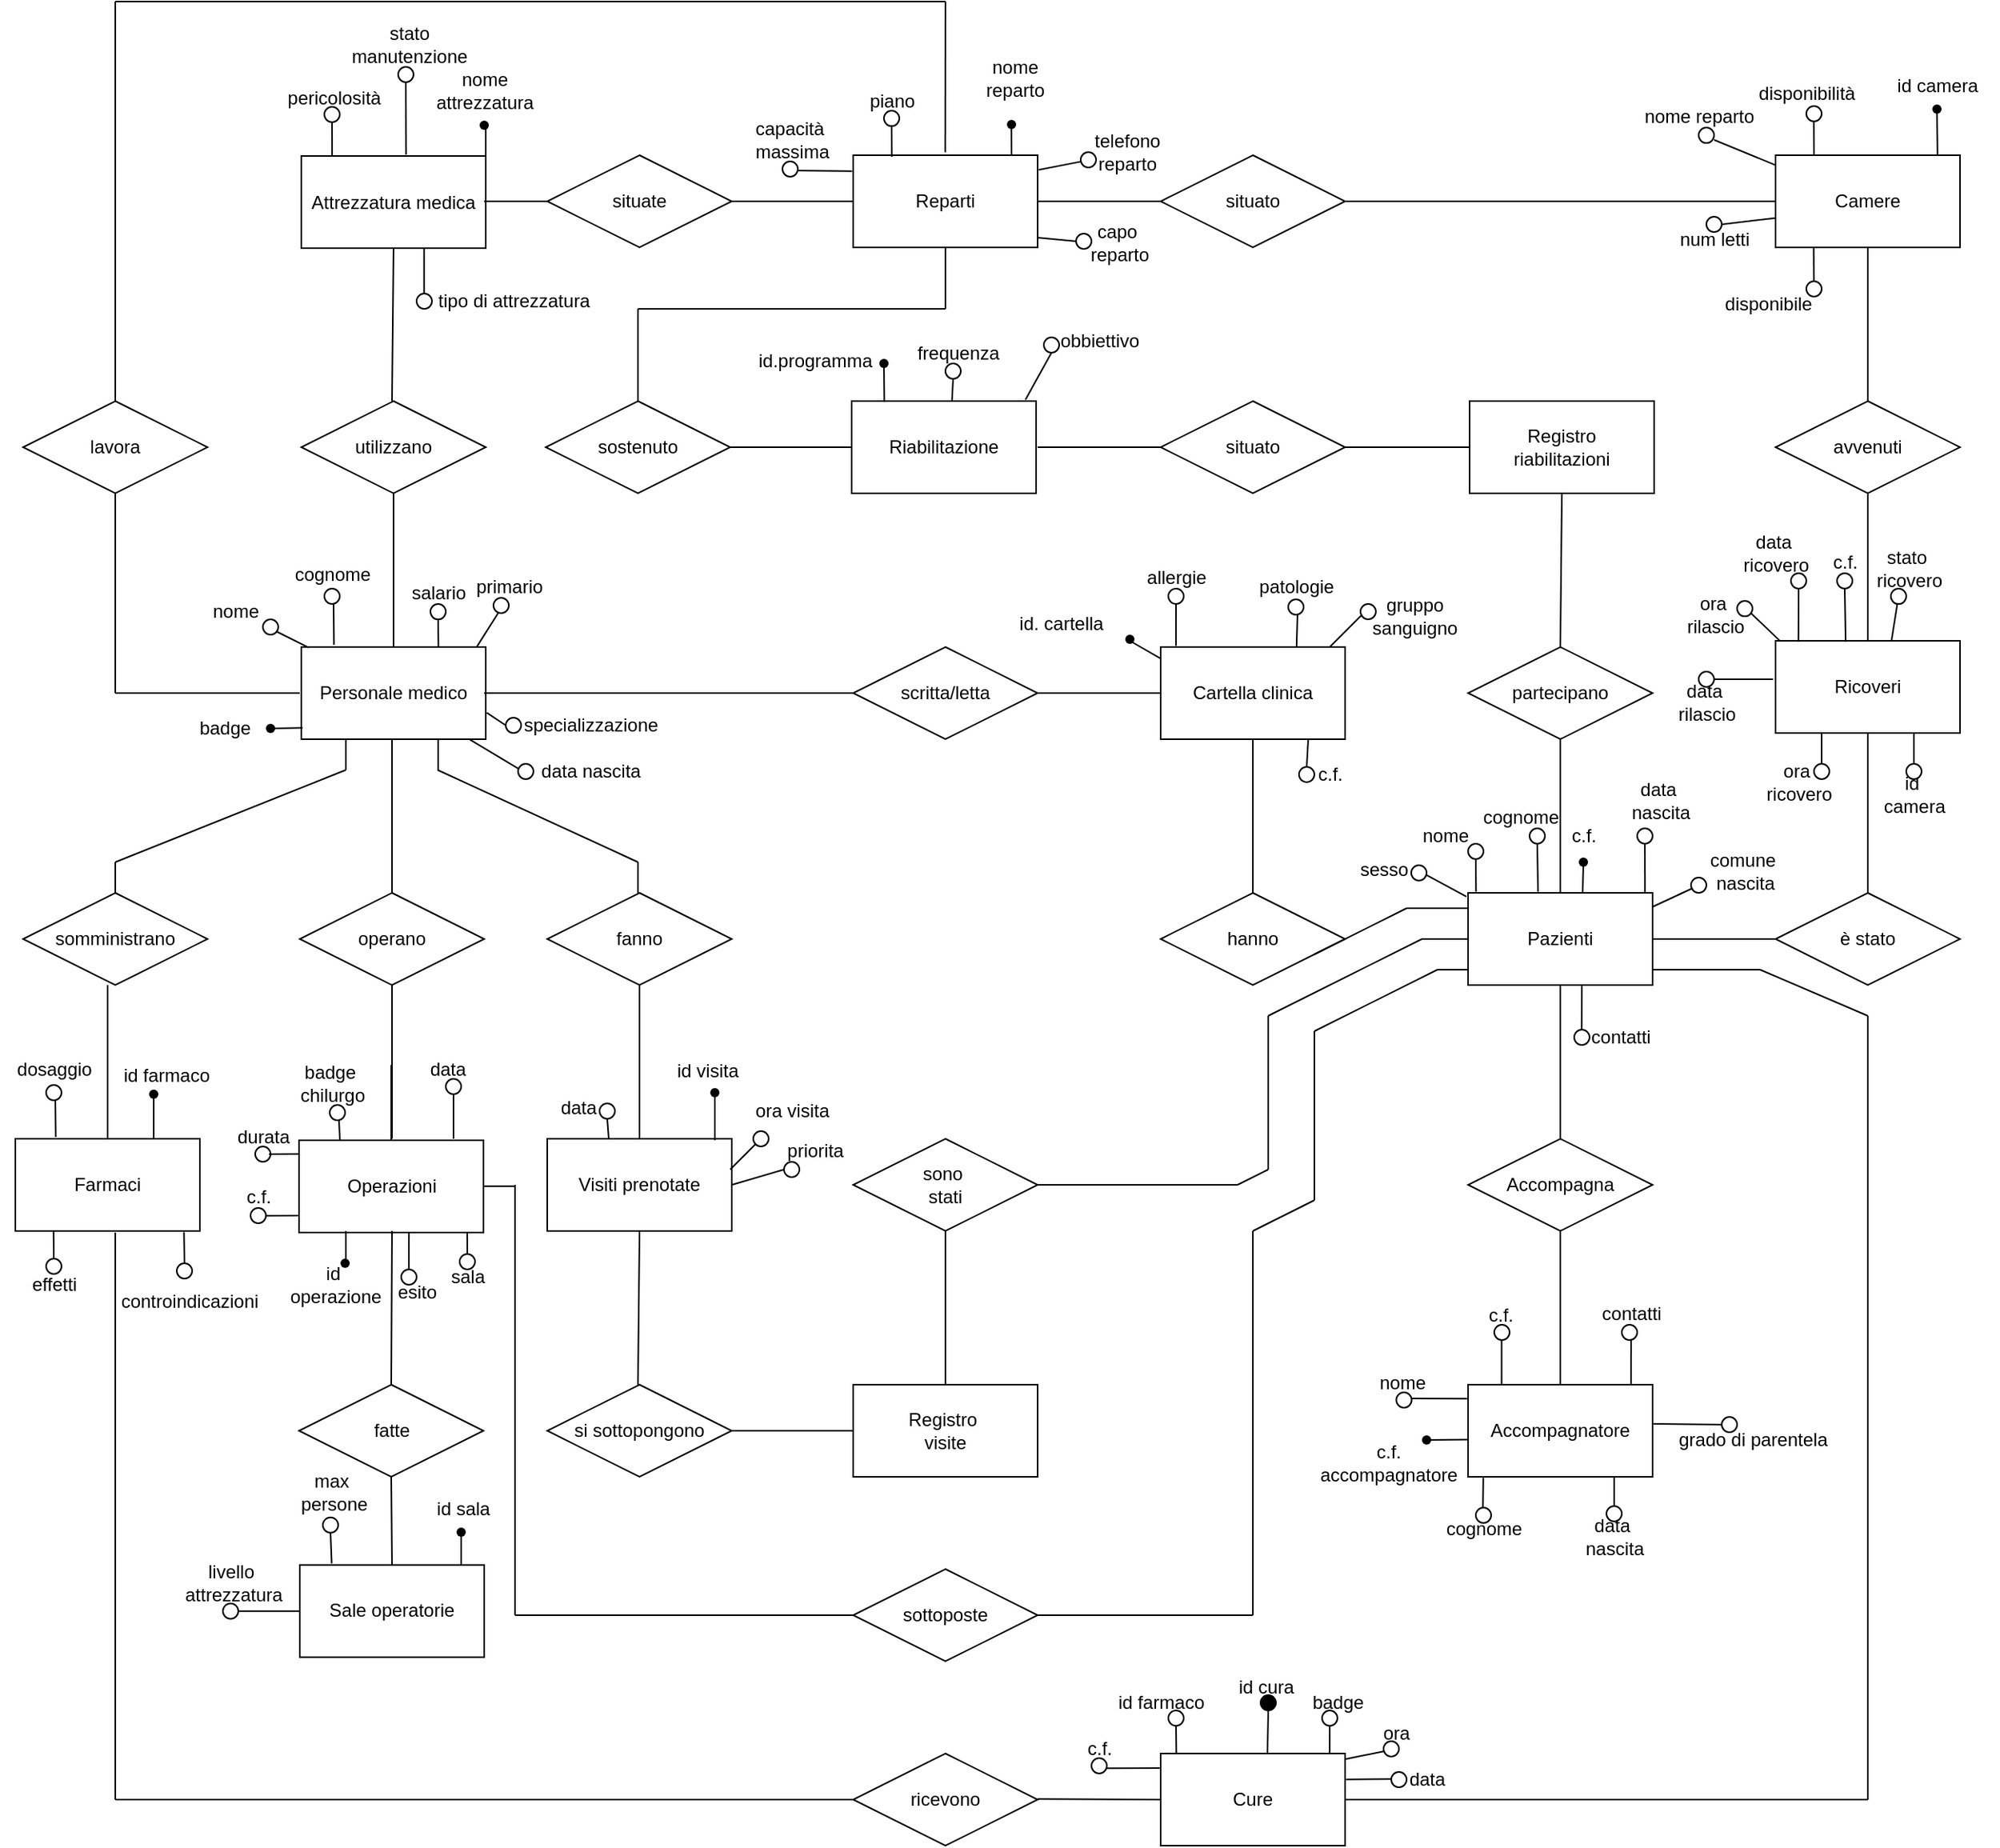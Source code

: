 <mxfile version="24.8.2">
  <diagram name="Pagina-1" id="EkfTAN4hH_TVddPuiA1x">
    <mxGraphModel dx="2692" dy="1258" grid="1" gridSize="10" guides="1" tooltips="1" connect="1" arrows="1" fold="1" page="1" pageScale="1" pageWidth="827" pageHeight="1169" math="0" shadow="0">
      <root>
        <mxCell id="0" />
        <mxCell id="1" parent="0" />
        <mxCell id="Gjo6DUxktxaH3FMSYRhE-1" value="Personale medico" style="rounded=0;whiteSpace=wrap;html=1;" parent="1" vertex="1">
          <mxGeometry x="41" y="600" width="120" height="60" as="geometry" />
        </mxCell>
        <mxCell id="Gjo6DUxktxaH3FMSYRhE-5" value="Pazienti" style="rounded=0;whiteSpace=wrap;html=1;" parent="1" vertex="1">
          <mxGeometry x="800" y="760" width="120" height="60" as="geometry" />
        </mxCell>
        <mxCell id="Gjo6DUxktxaH3FMSYRhE-7" value="&lt;span style=&quot;white-space: nowrap;&quot;&gt;Accompagnatore&lt;/span&gt;" style="rounded=0;whiteSpace=wrap;html=1;" parent="1" vertex="1">
          <mxGeometry x="800" y="1080" width="120" height="60" as="geometry" />
        </mxCell>
        <mxCell id="Gjo6DUxktxaH3FMSYRhE-8" value="Reparti" style="rounded=0;whiteSpace=wrap;html=1;" parent="1" vertex="1">
          <mxGeometry x="400" y="280" width="120" height="60" as="geometry" />
        </mxCell>
        <mxCell id="Gjo6DUxktxaH3FMSYRhE-10" value="Camere" style="rounded=0;whiteSpace=wrap;html=1;" parent="1" vertex="1">
          <mxGeometry x="1000" y="280" width="120" height="60" as="geometry" />
        </mxCell>
        <mxCell id="Gjo6DUxktxaH3FMSYRhE-11" value="Sale operatorie" style="rounded=0;whiteSpace=wrap;html=1;" parent="1" vertex="1">
          <mxGeometry x="40" y="1197.33" width="120" height="60" as="geometry" />
        </mxCell>
        <mxCell id="Gjo6DUxktxaH3FMSYRhE-12" value="Operazioni" style="rounded=0;whiteSpace=wrap;html=1;" parent="1" vertex="1">
          <mxGeometry x="39.5" y="921" width="120" height="60" as="geometry" />
        </mxCell>
        <mxCell id="Gjo6DUxktxaH3FMSYRhE-15" value="Farmaci" style="rounded=0;whiteSpace=wrap;html=1;" parent="1" vertex="1">
          <mxGeometry x="-145" y="920" width="120" height="60" as="geometry" />
        </mxCell>
        <mxCell id="Gjo6DUxktxaH3FMSYRhE-16" value="Visiti prenotate" style="rounded=0;whiteSpace=wrap;html=1;" parent="1" vertex="1">
          <mxGeometry x="201" y="920" width="120" height="60" as="geometry" />
        </mxCell>
        <mxCell id="Gjo6DUxktxaH3FMSYRhE-17" value="Cartella clinica" style="rounded=0;whiteSpace=wrap;html=1;" parent="1" vertex="1">
          <mxGeometry x="600" y="600" width="120" height="60" as="geometry" />
        </mxCell>
        <mxCell id="Gjo6DUxktxaH3FMSYRhE-18" value="Riabilitazione" style="rounded=0;whiteSpace=wrap;html=1;" parent="1" vertex="1">
          <mxGeometry x="399" y="440" width="120" height="60" as="geometry" />
        </mxCell>
        <mxCell id="GProfhIi8R3kbPbWlugL-2" value="" style="endArrow=none;html=1;rounded=0;" parent="1" edge="1">
          <mxGeometry width="50" height="50" relative="1" as="geometry">
            <mxPoint x="106" y="700" as="sourcePoint" />
            <mxPoint x="105.92" y="700" as="targetPoint" />
          </mxGeometry>
        </mxCell>
        <mxCell id="GProfhIi8R3kbPbWlugL-11" value="lavora" style="shape=rhombus;perimeter=rhombusPerimeter;whiteSpace=wrap;html=1;align=center;" parent="1" vertex="1">
          <mxGeometry x="-140" y="440" width="120" height="60" as="geometry" />
        </mxCell>
        <mxCell id="GProfhIi8R3kbPbWlugL-13" value="operano" style="shape=rhombus;perimeter=rhombusPerimeter;whiteSpace=wrap;html=1;align=center;" parent="1" vertex="1">
          <mxGeometry x="40" y="760" width="120" height="60" as="geometry" />
        </mxCell>
        <mxCell id="GProfhIi8R3kbPbWlugL-14" value="somministrano" style="shape=rhombus;perimeter=rhombusPerimeter;whiteSpace=wrap;html=1;align=center;" parent="1" vertex="1">
          <mxGeometry x="-140" y="760" width="120" height="60" as="geometry" />
        </mxCell>
        <mxCell id="GProfhIi8R3kbPbWlugL-15" value="partecipano" style="shape=rhombus;perimeter=rhombusPerimeter;whiteSpace=wrap;html=1;align=center;" parent="1" vertex="1">
          <mxGeometry x="800" y="600" width="120" height="60" as="geometry" />
        </mxCell>
        <mxCell id="GProfhIi8R3kbPbWlugL-16" value="fatte" style="shape=rhombus;perimeter=rhombusPerimeter;whiteSpace=wrap;html=1;align=center;" parent="1" vertex="1">
          <mxGeometry x="39.5" y="1080" width="120" height="60" as="geometry" />
        </mxCell>
        <mxCell id="GProfhIi8R3kbPbWlugL-17" value="fanno" style="shape=rhombus;perimeter=rhombusPerimeter;whiteSpace=wrap;html=1;align=center;" parent="1" vertex="1">
          <mxGeometry x="201" y="760" width="120" height="60" as="geometry" />
        </mxCell>
        <mxCell id="GProfhIi8R3kbPbWlugL-19" value="scritta/letta" style="shape=rhombus;perimeter=rhombusPerimeter;whiteSpace=wrap;html=1;align=center;" parent="1" vertex="1">
          <mxGeometry x="400" y="600" width="120" height="60" as="geometry" />
        </mxCell>
        <mxCell id="GProfhIi8R3kbPbWlugL-20" value="è stato" style="shape=rhombus;perimeter=rhombusPerimeter;whiteSpace=wrap;html=1;align=center;" parent="1" vertex="1">
          <mxGeometry x="1000" y="760" width="120" height="60" as="geometry" />
        </mxCell>
        <mxCell id="GProfhIi8R3kbPbWlugL-22" value="utilizzano" style="shape=rhombus;perimeter=rhombusPerimeter;whiteSpace=wrap;html=1;align=center;" parent="1" vertex="1">
          <mxGeometry x="41" y="440" width="120" height="60" as="geometry" />
        </mxCell>
        <mxCell id="GProfhIi8R3kbPbWlugL-32" value="hanno" style="shape=rhombus;perimeter=rhombusPerimeter;whiteSpace=wrap;html=1;align=center;" parent="1" vertex="1">
          <mxGeometry x="600" y="760" width="120" height="60" as="geometry" />
        </mxCell>
        <mxCell id="GProfhIi8R3kbPbWlugL-54" value="situato" style="shape=rhombus;perimeter=rhombusPerimeter;whiteSpace=wrap;html=1;align=center;" parent="1" vertex="1">
          <mxGeometry x="600" y="440" width="120" height="60" as="geometry" />
        </mxCell>
        <mxCell id="GProfhIi8R3kbPbWlugL-62" value="sottoposte" style="shape=rhombus;perimeter=rhombusPerimeter;whiteSpace=wrap;html=1;align=center;" parent="1" vertex="1">
          <mxGeometry x="400" y="1200" width="120" height="60" as="geometry" />
        </mxCell>
        <mxCell id="EqLmaS4XHGkuEMbsUwe7-32" value="" style="endArrow=none;html=1;rounded=0;entryX=0;entryY=0.5;entryDx=0;entryDy=0;" parent="1" target="GProfhIi8R3kbPbWlugL-20" edge="1">
          <mxGeometry width="50" height="50" relative="1" as="geometry">
            <mxPoint x="920" y="790" as="sourcePoint" />
            <mxPoint x="970" y="740" as="targetPoint" />
          </mxGeometry>
        </mxCell>
        <mxCell id="EqLmaS4XHGkuEMbsUwe7-34" value="" style="endArrow=none;html=1;rounded=0;entryX=0.5;entryY=1;entryDx=0;entryDy=0;" parent="1" target="GProfhIi8R3kbPbWlugL-15" edge="1">
          <mxGeometry width="50" height="50" relative="1" as="geometry">
            <mxPoint x="860" y="760" as="sourcePoint" />
            <mxPoint x="910" y="710" as="targetPoint" />
          </mxGeometry>
        </mxCell>
        <mxCell id="EqLmaS4XHGkuEMbsUwe7-37" value="" style="endArrow=none;html=1;rounded=0;entryX=0;entryY=0.5;entryDx=0;entryDy=0;" parent="1" target="Gjo6DUxktxaH3FMSYRhE-17" edge="1">
          <mxGeometry width="50" height="50" relative="1" as="geometry">
            <mxPoint x="520" y="630" as="sourcePoint" />
            <mxPoint x="570" y="580" as="targetPoint" />
          </mxGeometry>
        </mxCell>
        <mxCell id="EqLmaS4XHGkuEMbsUwe7-38" value="" style="endArrow=none;html=1;rounded=0;entryX=0.5;entryY=1;entryDx=0;entryDy=0;exitX=0.5;exitY=0;exitDx=0;exitDy=0;" parent="1" source="GProfhIi8R3kbPbWlugL-32" target="Gjo6DUxktxaH3FMSYRhE-17" edge="1">
          <mxGeometry width="50" height="50" relative="1" as="geometry">
            <mxPoint x="660" y="750" as="sourcePoint" />
            <mxPoint x="710" y="710" as="targetPoint" />
          </mxGeometry>
        </mxCell>
        <mxCell id="EqLmaS4XHGkuEMbsUwe7-46" value="" style="endArrow=none;html=1;rounded=0;entryX=1;entryY=0.5;entryDx=0;entryDy=0;" parent="1" edge="1">
          <mxGeometry width="50" height="50" relative="1" as="geometry">
            <mxPoint x="700" y="800" as="sourcePoint" />
            <mxPoint x="760" y="770" as="targetPoint" />
          </mxGeometry>
        </mxCell>
        <mxCell id="EqLmaS4XHGkuEMbsUwe7-47" value="" style="endArrow=none;html=1;rounded=0;" parent="1" edge="1">
          <mxGeometry width="50" height="50" relative="1" as="geometry">
            <mxPoint x="700" y="850" as="sourcePoint" />
            <mxPoint x="780" y="810" as="targetPoint" />
          </mxGeometry>
        </mxCell>
        <mxCell id="EqLmaS4XHGkuEMbsUwe7-48" value="" style="endArrow=none;html=1;rounded=0;" parent="1" edge="1">
          <mxGeometry width="50" height="50" relative="1" as="geometry">
            <mxPoint x="700" y="960" as="sourcePoint" />
            <mxPoint x="700" y="850" as="targetPoint" />
          </mxGeometry>
        </mxCell>
        <mxCell id="EqLmaS4XHGkuEMbsUwe7-49" value="" style="endArrow=none;html=1;rounded=0;" parent="1" edge="1">
          <mxGeometry width="50" height="50" relative="1" as="geometry">
            <mxPoint x="670" y="940" as="sourcePoint" />
            <mxPoint x="670" y="840" as="targetPoint" />
          </mxGeometry>
        </mxCell>
        <mxCell id="EqLmaS4XHGkuEMbsUwe7-61" value="" style="endArrow=none;html=1;rounded=0;entryX=0.5;entryY=1;entryDx=0;entryDy=0;" parent="1" target="GProfhIi8R3kbPbWlugL-17" edge="1">
          <mxGeometry width="50" height="50" relative="1" as="geometry">
            <mxPoint x="261" y="920" as="sourcePoint" />
            <mxPoint x="311" y="870" as="targetPoint" />
          </mxGeometry>
        </mxCell>
        <mxCell id="EqLmaS4XHGkuEMbsUwe7-63" value="" style="endArrow=none;html=1;rounded=0;entryX=0.5;entryY=1;entryDx=0;entryDy=0;" parent="1" target="GProfhIi8R3kbPbWlugL-13" edge="1">
          <mxGeometry width="50" height="50" relative="1" as="geometry">
            <mxPoint x="100" y="920" as="sourcePoint" />
            <mxPoint x="150" y="870" as="targetPoint" />
          </mxGeometry>
        </mxCell>
        <mxCell id="EqLmaS4XHGkuEMbsUwe7-65" value="" style="endArrow=none;html=1;rounded=0;exitX=0.5;exitY=0;exitDx=0;exitDy=0;" parent="1" source="Gjo6DUxktxaH3FMSYRhE-15" edge="1">
          <mxGeometry width="50" height="50" relative="1" as="geometry">
            <mxPoint x="-135" y="870" as="sourcePoint" />
            <mxPoint x="-85" y="820" as="targetPoint" />
          </mxGeometry>
        </mxCell>
        <mxCell id="EqLmaS4XHGkuEMbsUwe7-67" value="" style="endArrow=none;html=1;rounded=0;exitX=0.5;exitY=0;exitDx=0;exitDy=0;" parent="1" source="GProfhIi8R3kbPbWlugL-16" edge="1">
          <mxGeometry width="50" height="50" relative="1" as="geometry">
            <mxPoint x="50" y="1030" as="sourcePoint" />
            <mxPoint x="100" y="980" as="targetPoint" />
          </mxGeometry>
        </mxCell>
        <mxCell id="EqLmaS4XHGkuEMbsUwe7-68" value="" style="endArrow=none;html=1;rounded=0;" parent="1" edge="1">
          <mxGeometry width="50" height="50" relative="1" as="geometry">
            <mxPoint x="920" y="810" as="sourcePoint" />
            <mxPoint x="990" y="810" as="targetPoint" />
          </mxGeometry>
        </mxCell>
        <mxCell id="EqLmaS4XHGkuEMbsUwe7-69" value="" style="endArrow=none;html=1;rounded=0;" parent="1" edge="1">
          <mxGeometry width="50" height="50" relative="1" as="geometry">
            <mxPoint x="990" y="810" as="sourcePoint" />
            <mxPoint x="1060" y="840" as="targetPoint" />
          </mxGeometry>
        </mxCell>
        <mxCell id="EqLmaS4XHGkuEMbsUwe7-75" value="nome" style="text;html=1;align=center;verticalAlign=middle;resizable=0;points=[];autosize=1;strokeColor=none;fillColor=none;" parent="1" vertex="1">
          <mxGeometry x="-27" y="562" width="50" height="30" as="geometry" />
        </mxCell>
        <mxCell id="EqLmaS4XHGkuEMbsUwe7-76" value="cognome" style="text;html=1;align=center;verticalAlign=middle;resizable=0;points=[];autosize=1;strokeColor=none;fillColor=none;" parent="1" vertex="1">
          <mxGeometry x="26" y="538" width="70" height="30" as="geometry" />
        </mxCell>
        <mxCell id="EqLmaS4XHGkuEMbsUwe7-77" value="id camera" style="text;html=1;align=center;verticalAlign=middle;resizable=0;points=[];autosize=1;strokeColor=none;fillColor=none;" parent="1" vertex="1">
          <mxGeometry x="1065" y="220" width="80" height="30" as="geometry" />
        </mxCell>
        <mxCell id="EqLmaS4XHGkuEMbsUwe7-78" value="num letti" style="text;html=1;align=center;verticalAlign=middle;resizable=0;points=[];autosize=1;strokeColor=none;fillColor=none;" parent="1" vertex="1">
          <mxGeometry x="925" y="320" width="70" height="30" as="geometry" />
        </mxCell>
        <mxCell id="EqLmaS4XHGkuEMbsUwe7-79" value="nome" style="text;html=1;align=center;verticalAlign=middle;resizable=0;points=[];autosize=1;strokeColor=none;fillColor=none;" parent="1" vertex="1">
          <mxGeometry x="760" y="708" width="50" height="30" as="geometry" />
        </mxCell>
        <mxCell id="EqLmaS4XHGkuEMbsUwe7-80" value="cognome" style="text;html=1;align=center;verticalAlign=middle;resizable=0;points=[];autosize=1;strokeColor=none;fillColor=none;" parent="1" vertex="1">
          <mxGeometry x="799" y="696" width="70" height="30" as="geometry" />
        </mxCell>
        <mxCell id="EqLmaS4XHGkuEMbsUwe7-81" value="data&amp;nbsp;&lt;div&gt;nascita&lt;/div&gt;" style="text;html=1;align=center;verticalAlign=middle;resizable=0;points=[];autosize=1;strokeColor=none;fillColor=none;" parent="1" vertex="1">
          <mxGeometry x="895" y="680" width="60" height="40" as="geometry" />
        </mxCell>
        <mxCell id="EqLmaS4XHGkuEMbsUwe7-82" value="comune&amp;nbsp;&lt;div&gt;nascita&lt;/div&gt;" style="text;html=1;align=center;verticalAlign=middle;resizable=0;points=[];autosize=1;strokeColor=none;fillColor=none;" parent="1" vertex="1">
          <mxGeometry x="945" y="726" width="70" height="40" as="geometry" />
        </mxCell>
        <mxCell id="EqLmaS4XHGkuEMbsUwe7-83" value="sesso" style="text;html=1;align=center;verticalAlign=middle;resizable=0;points=[];autosize=1;strokeColor=none;fillColor=none;" parent="1" vertex="1">
          <mxGeometry x="720" y="730" width="50" height="30" as="geometry" />
        </mxCell>
        <mxCell id="EqLmaS4XHGkuEMbsUwe7-87" value="c.f." style="text;html=1;align=center;verticalAlign=middle;resizable=0;points=[];autosize=1;strokeColor=none;fillColor=none;" parent="1" vertex="1">
          <mxGeometry x="855" y="708" width="40" height="30" as="geometry" />
        </mxCell>
        <mxCell id="EqLmaS4XHGkuEMbsUwe7-88" value="id&amp;nbsp;&lt;div&gt;operazione&lt;/div&gt;" style="text;html=1;align=center;verticalAlign=middle;resizable=0;points=[];autosize=1;strokeColor=none;fillColor=none;" parent="1" vertex="1">
          <mxGeometry x="23" y="995" width="80" height="40" as="geometry" />
        </mxCell>
        <mxCell id="EqLmaS4XHGkuEMbsUwe7-89" value="badge&amp;nbsp;&lt;div&gt;chilurgo&lt;/div&gt;" style="text;html=1;align=center;verticalAlign=middle;resizable=0;points=[];autosize=1;strokeColor=none;fillColor=none;" parent="1" vertex="1">
          <mxGeometry x="26" y="864" width="70" height="40" as="geometry" />
        </mxCell>
        <mxCell id="EqLmaS4XHGkuEMbsUwe7-90" value="data" style="text;html=1;align=center;verticalAlign=middle;resizable=0;points=[];autosize=1;strokeColor=none;fillColor=none;" parent="1" vertex="1">
          <mxGeometry x="111" y="860" width="50" height="30" as="geometry" />
        </mxCell>
        <mxCell id="EqLmaS4XHGkuEMbsUwe7-91" value="esito" style="text;html=1;align=center;verticalAlign=middle;resizable=0;points=[];autosize=1;strokeColor=none;fillColor=none;" parent="1" vertex="1">
          <mxGeometry x="91" y="1005" width="50" height="30" as="geometry" />
        </mxCell>
        <mxCell id="EqLmaS4XHGkuEMbsUwe7-92" value="id farmaco" style="text;html=1;align=center;verticalAlign=middle;resizable=0;points=[];autosize=1;strokeColor=none;fillColor=none;" parent="1" vertex="1">
          <mxGeometry x="-87" y="864" width="80" height="30" as="geometry" />
        </mxCell>
        <mxCell id="EqLmaS4XHGkuEMbsUwe7-93" value="effetti" style="text;html=1;align=center;verticalAlign=middle;resizable=0;points=[];autosize=1;strokeColor=none;fillColor=none;" parent="1" vertex="1">
          <mxGeometry x="-145" y="1000" width="50" height="30" as="geometry" />
        </mxCell>
        <mxCell id="EqLmaS4XHGkuEMbsUwe7-94" value="controindicazioni" style="text;html=1;align=center;verticalAlign=middle;resizable=0;points=[];autosize=1;strokeColor=none;fillColor=none;" parent="1" vertex="1">
          <mxGeometry x="-87" y="1011" width="110" height="30" as="geometry" />
        </mxCell>
        <mxCell id="EqLmaS4XHGkuEMbsUwe7-95" value="dosaggio" style="text;html=1;align=center;verticalAlign=middle;resizable=0;points=[];autosize=1;strokeColor=none;fillColor=none;" parent="1" vertex="1">
          <mxGeometry x="-155" y="860" width="70" height="30" as="geometry" />
        </mxCell>
        <mxCell id="EqLmaS4XHGkuEMbsUwe7-96" value="primario" style="text;html=1;align=center;verticalAlign=middle;resizable=0;points=[];autosize=1;strokeColor=none;fillColor=none;" parent="1" vertex="1">
          <mxGeometry x="141" y="546" width="70" height="30" as="geometry" />
        </mxCell>
        <mxCell id="EqLmaS4XHGkuEMbsUwe7-97" value="salario" style="text;html=1;align=center;verticalAlign=middle;resizable=0;points=[];autosize=1;strokeColor=none;fillColor=none;" parent="1" vertex="1">
          <mxGeometry x="100" y="550.06" width="60" height="30" as="geometry" />
        </mxCell>
        <mxCell id="EqLmaS4XHGkuEMbsUwe7-98" value="nome&lt;div&gt;attrezzatura&lt;/div&gt;" style="text;html=1;align=center;verticalAlign=middle;resizable=0;points=[];autosize=1;strokeColor=none;fillColor=none;" parent="1" vertex="1">
          <mxGeometry x="115" y="217.5" width="90" height="40" as="geometry" />
        </mxCell>
        <mxCell id="EqLmaS4XHGkuEMbsUwe7-99" value="pericolosità" style="text;html=1;align=center;verticalAlign=middle;resizable=0;points=[];autosize=1;strokeColor=none;fillColor=none;" parent="1" vertex="1">
          <mxGeometry x="22" y="227.5" width="80" height="30" as="geometry" />
        </mxCell>
        <mxCell id="EqLmaS4XHGkuEMbsUwe7-102" value="piano" style="text;html=1;align=center;verticalAlign=middle;resizable=0;points=[];autosize=1;strokeColor=none;fillColor=none;" parent="1" vertex="1">
          <mxGeometry x="400" y="230.06" width="50" height="30" as="geometry" />
        </mxCell>
        <mxCell id="EqLmaS4XHGkuEMbsUwe7-103" value="id.programma" style="text;html=1;align=center;verticalAlign=middle;resizable=0;points=[];autosize=1;strokeColor=none;fillColor=none;" parent="1" vertex="1">
          <mxGeometry x="325" y="398.5" width="100" height="30" as="geometry" />
        </mxCell>
        <mxCell id="EqLmaS4XHGkuEMbsUwe7-106" value="frequenza" style="text;html=1;align=center;verticalAlign=middle;resizable=0;points=[];autosize=1;strokeColor=none;fillColor=none;" parent="1" vertex="1">
          <mxGeometry x="428" y="393.5" width="80" height="30" as="geometry" />
        </mxCell>
        <mxCell id="EqLmaS4XHGkuEMbsUwe7-107" value="id. cartella" style="text;html=1;align=center;verticalAlign=middle;resizable=0;points=[];autosize=1;strokeColor=none;fillColor=none;" parent="1" vertex="1">
          <mxGeometry x="495" y="570" width="80" height="30" as="geometry" />
        </mxCell>
        <mxCell id="EqLmaS4XHGkuEMbsUwe7-108" value="allergie" style="text;html=1;align=center;verticalAlign=middle;resizable=0;points=[];autosize=1;strokeColor=none;fillColor=none;" parent="1" vertex="1">
          <mxGeometry x="580" y="540" width="60" height="30" as="geometry" />
        </mxCell>
        <mxCell id="EqLmaS4XHGkuEMbsUwe7-109" value="patologie" style="text;html=1;align=center;verticalAlign=middle;resizable=0;points=[];autosize=1;strokeColor=none;fillColor=none;" parent="1" vertex="1">
          <mxGeometry x="653" y="546" width="70" height="30" as="geometry" />
        </mxCell>
        <mxCell id="EqLmaS4XHGkuEMbsUwe7-111" value="gruppo&lt;div&gt;&amp;nbsp;sanguigno&amp;nbsp;&lt;/div&gt;" style="text;html=1;align=center;verticalAlign=middle;resizable=0;points=[];autosize=1;strokeColor=none;fillColor=none;" parent="1" vertex="1">
          <mxGeometry x="720" y="560" width="90" height="40" as="geometry" />
        </mxCell>
        <mxCell id="EqLmaS4XHGkuEMbsUwe7-112" value="data" style="text;html=1;align=center;verticalAlign=middle;resizable=0;points=[];autosize=1;strokeColor=none;fillColor=none;" parent="1" vertex="1">
          <mxGeometry x="196" y="885" width="50" height="30" as="geometry" />
        </mxCell>
        <mxCell id="EqLmaS4XHGkuEMbsUwe7-113" value="priorita" style="text;html=1;align=center;verticalAlign=middle;resizable=0;points=[];autosize=1;strokeColor=none;fillColor=none;" parent="1" vertex="1">
          <mxGeometry x="345" y="913" width="60" height="30" as="geometry" />
        </mxCell>
        <mxCell id="EqLmaS4XHGkuEMbsUwe7-114" value="id sala" style="text;html=1;align=center;verticalAlign=middle;resizable=0;points=[];autosize=1;strokeColor=none;fillColor=none;" parent="1" vertex="1">
          <mxGeometry x="116" y="1146.33" width="60" height="30" as="geometry" />
        </mxCell>
        <mxCell id="EqLmaS4XHGkuEMbsUwe7-115" value="livello&lt;div&gt;&amp;nbsp;attrezzatura&lt;/div&gt;" style="text;html=1;align=center;verticalAlign=middle;resizable=0;points=[];autosize=1;strokeColor=none;fillColor=none;" parent="1" vertex="1">
          <mxGeometry x="-50.5" y="1189" width="90" height="40" as="geometry" />
        </mxCell>
        <mxCell id="EqLmaS4XHGkuEMbsUwe7-116" value="max&amp;nbsp;&lt;div&gt;persone&lt;/div&gt;" style="text;html=1;align=center;verticalAlign=middle;resizable=0;points=[];autosize=1;strokeColor=none;fillColor=none;" parent="1" vertex="1">
          <mxGeometry x="27" y="1130.33" width="70" height="40" as="geometry" />
        </mxCell>
        <mxCell id="EqLmaS4XHGkuEMbsUwe7-117" value="data nascita" style="text;html=1;align=center;verticalAlign=middle;resizable=0;points=[];autosize=1;strokeColor=none;fillColor=none;" parent="1" vertex="1">
          <mxGeometry x="184" y="666" width="90" height="30" as="geometry" />
        </mxCell>
        <mxCell id="EqLmaS4XHGkuEMbsUwe7-119" value="" style="ellipse;whiteSpace=wrap;html=1;aspect=fixed;" parent="1" vertex="1">
          <mxGeometry x="16" y="582" width="10" height="10" as="geometry" />
        </mxCell>
        <mxCell id="EqLmaS4XHGkuEMbsUwe7-120" value="" style="ellipse;whiteSpace=wrap;html=1;aspect=fixed;" parent="1" vertex="1">
          <mxGeometry x="56" y="562" width="10" height="10" as="geometry" />
        </mxCell>
        <mxCell id="EqLmaS4XHGkuEMbsUwe7-123" value="" style="ellipse;whiteSpace=wrap;html=1;aspect=fixed;" parent="1" vertex="1">
          <mxGeometry x="125" y="572.06" width="10" height="10" as="geometry" />
        </mxCell>
        <mxCell id="EqLmaS4XHGkuEMbsUwe7-124" value="" style="ellipse;whiteSpace=wrap;html=1;aspect=fixed;" parent="1" vertex="1">
          <mxGeometry x="166" y="568" width="10" height="10" as="geometry" />
        </mxCell>
        <mxCell id="EqLmaS4XHGkuEMbsUwe7-125" value="" style="ellipse;whiteSpace=wrap;html=1;aspect=fixed;" parent="1" vertex="1">
          <mxGeometry x="182" y="676" width="10" height="10" as="geometry" />
        </mxCell>
        <mxCell id="EqLmaS4XHGkuEMbsUwe7-126" value="badge" style="text;html=1;align=center;verticalAlign=middle;resizable=0;points=[];autosize=1;strokeColor=none;fillColor=none;" parent="1" vertex="1">
          <mxGeometry x="-39" y="638" width="60" height="30" as="geometry" />
        </mxCell>
        <mxCell id="EqLmaS4XHGkuEMbsUwe7-128" value="" style="endArrow=none;html=1;rounded=0;exitX=0.041;exitY=0.007;exitDx=0;exitDy=0;exitPerimeter=0;" parent="1" source="Gjo6DUxktxaH3FMSYRhE-1" edge="1">
          <mxGeometry width="50" height="50" relative="1" as="geometry">
            <mxPoint x="-25" y="640" as="sourcePoint" />
            <mxPoint x="25" y="590" as="targetPoint" />
          </mxGeometry>
        </mxCell>
        <mxCell id="EqLmaS4XHGkuEMbsUwe7-129" value="" style="endArrow=none;html=1;rounded=0;exitX=0.177;exitY=-0.023;exitDx=0;exitDy=0;exitPerimeter=0;" parent="1" source="Gjo6DUxktxaH3FMSYRhE-1" edge="1">
          <mxGeometry width="50" height="50" relative="1" as="geometry">
            <mxPoint x="12" y="622" as="sourcePoint" />
            <mxPoint x="62" y="572" as="targetPoint" />
          </mxGeometry>
        </mxCell>
        <mxCell id="EqLmaS4XHGkuEMbsUwe7-130" value="" style="endArrow=none;html=1;rounded=0;exitX=0.585;exitY=-0.001;exitDx=0;exitDy=0;exitPerimeter=0;" parent="1" edge="1">
          <mxGeometry width="50" height="50" relative="1" as="geometry">
            <mxPoint x="130.2" y="600.0" as="sourcePoint" />
            <mxPoint x="130" y="582.06" as="targetPoint" />
          </mxGeometry>
        </mxCell>
        <mxCell id="EqLmaS4XHGkuEMbsUwe7-131" value="" style="endArrow=none;html=1;rounded=0;exitX=0.951;exitY=-0.001;exitDx=0;exitDy=0;exitPerimeter=0;" parent="1" source="Gjo6DUxktxaH3FMSYRhE-1" edge="1">
          <mxGeometry width="50" height="50" relative="1" as="geometry">
            <mxPoint x="119" y="628" as="sourcePoint" />
            <mxPoint x="169" y="578" as="targetPoint" />
          </mxGeometry>
        </mxCell>
        <mxCell id="EqLmaS4XHGkuEMbsUwe7-135" value="" style="ellipse;whiteSpace=wrap;html=1;aspect=fixed;" parent="1" vertex="1">
          <mxGeometry x="420" y="251.06" width="10" height="10" as="geometry" />
        </mxCell>
        <mxCell id="EqLmaS4XHGkuEMbsUwe7-137" value="" style="endArrow=none;html=1;rounded=0;exitX=0.793;exitY=-0.001;exitDx=0;exitDy=0;exitPerimeter=0;" parent="1" edge="1">
          <mxGeometry width="50" height="50" relative="1" as="geometry">
            <mxPoint x="425.16" y="281.0" as="sourcePoint" />
            <mxPoint x="425" y="261.06" as="targetPoint" />
          </mxGeometry>
        </mxCell>
        <mxCell id="EqLmaS4XHGkuEMbsUwe7-139" value="" style="ellipse;whiteSpace=wrap;html=1;aspect=fixed;" parent="1" vertex="1">
          <mxGeometry x="460" y="415.5" width="10" height="10" as="geometry" />
        </mxCell>
        <mxCell id="EqLmaS4XHGkuEMbsUwe7-140" value="" style="ellipse;whiteSpace=wrap;html=1;aspect=fixed;" parent="1" vertex="1">
          <mxGeometry x="524" y="398.5" width="10" height="10" as="geometry" />
        </mxCell>
        <mxCell id="EqLmaS4XHGkuEMbsUwe7-141" value="" style="endArrow=none;html=1;rounded=0;exitX=0.177;exitY=0.01;exitDx=0;exitDy=0;exitPerimeter=0;entryX=0.421;entryY=0.628;entryDx=0;entryDy=0;entryPerimeter=0;" parent="1" source="Gjo6DUxktxaH3FMSYRhE-18" edge="1" target="76">
          <mxGeometry width="50" height="50" relative="1" as="geometry">
            <mxPoint x="344" y="457.5" as="sourcePoint" />
            <mxPoint x="394" y="407.5" as="targetPoint" />
          </mxGeometry>
        </mxCell>
        <mxCell id="EqLmaS4XHGkuEMbsUwe7-142" value="" style="endArrow=none;html=1;rounded=0;exitX=0.544;exitY=-0.005;exitDx=0;exitDy=0;exitPerimeter=0;entryX=0.5;entryY=1;entryDx=0;entryDy=0;" parent="1" source="Gjo6DUxktxaH3FMSYRhE-18" edge="1" target="EqLmaS4XHGkuEMbsUwe7-139">
          <mxGeometry width="50" height="50" relative="1" as="geometry">
            <mxPoint x="420.0" y="439.86" as="sourcePoint" />
            <mxPoint x="430.08" y="408.5" as="targetPoint" />
          </mxGeometry>
        </mxCell>
        <mxCell id="EqLmaS4XHGkuEMbsUwe7-144" value="" style="endArrow=none;html=1;rounded=0;exitX=0.942;exitY=-0.015;exitDx=0;exitDy=0;exitPerimeter=0;" parent="1" source="Gjo6DUxktxaH3FMSYRhE-18" edge="1">
          <mxGeometry width="50" height="50" relative="1" as="geometry">
            <mxPoint x="479" y="458.5" as="sourcePoint" />
            <mxPoint x="529" y="408.5" as="targetPoint" />
          </mxGeometry>
        </mxCell>
        <mxCell id="EqLmaS4XHGkuEMbsUwe7-148" value="" style="endArrow=none;html=1;rounded=0;exitX=0.878;exitY=-0.006;exitDx=0;exitDy=0;exitPerimeter=0;" parent="1" source="Gjo6DUxktxaH3FMSYRhE-10" target="70" edge="1">
          <mxGeometry width="50" height="50" relative="1" as="geometry">
            <mxPoint x="1055" y="300" as="sourcePoint" />
            <mxPoint x="1105" y="250" as="targetPoint" />
          </mxGeometry>
        </mxCell>
        <mxCell id="EqLmaS4XHGkuEMbsUwe7-152" value="nome" style="text;html=1;align=center;verticalAlign=middle;resizable=0;points=[];autosize=1;strokeColor=none;fillColor=none;" parent="1" vertex="1">
          <mxGeometry x="732.07" y="1064" width="50" height="30" as="geometry" />
        </mxCell>
        <mxCell id="EqLmaS4XHGkuEMbsUwe7-153" value="grado di parentela" style="text;html=1;align=center;verticalAlign=middle;resizable=0;points=[];autosize=1;strokeColor=none;fillColor=none;" parent="1" vertex="1">
          <mxGeometry x="925" y="1101" width="120" height="30" as="geometry" />
        </mxCell>
        <mxCell id="EqLmaS4XHGkuEMbsUwe7-154" value="cognome" style="text;html=1;align=center;verticalAlign=middle;resizable=0;points=[];autosize=1;strokeColor=none;fillColor=none;" parent="1" vertex="1">
          <mxGeometry x="775" y="1159" width="70" height="30" as="geometry" />
        </mxCell>
        <mxCell id="EqLmaS4XHGkuEMbsUwe7-155" value="c.f. &lt;br&gt;accompagnatore" style="text;html=1;align=center;verticalAlign=middle;resizable=0;points=[];autosize=1;strokeColor=none;fillColor=none;" parent="1" vertex="1">
          <mxGeometry x="693" y="1111" width="110" height="40" as="geometry" />
        </mxCell>
        <mxCell id="EqLmaS4XHGkuEMbsUwe7-156" value="data&amp;nbsp;&lt;div&gt;nascita&lt;/div&gt;" style="text;html=1;align=center;verticalAlign=middle;resizable=0;points=[];autosize=1;strokeColor=none;fillColor=none;" parent="1" vertex="1">
          <mxGeometry x="865" y="1159" width="60" height="40" as="geometry" />
        </mxCell>
        <mxCell id="EqLmaS4XHGkuEMbsUwe7-157" value="" style="ellipse;whiteSpace=wrap;html=1;aspect=fixed;" parent="1" vertex="1">
          <mxGeometry x="965" y="1101" width="10" height="10" as="geometry" />
        </mxCell>
        <mxCell id="EqLmaS4XHGkuEMbsUwe7-158" value="" style="ellipse;whiteSpace=wrap;html=1;aspect=fixed;" parent="1" vertex="1">
          <mxGeometry x="890" y="1159" width="10" height="10" as="geometry" />
        </mxCell>
        <mxCell id="EqLmaS4XHGkuEMbsUwe7-161" value="" style="ellipse;whiteSpace=wrap;html=1;aspect=fixed;" parent="1" vertex="1">
          <mxGeometry x="753.28" y="1085" width="10" height="10" as="geometry" />
        </mxCell>
        <mxCell id="EqLmaS4XHGkuEMbsUwe7-162" value="" style="endArrow=none;html=1;rounded=0;entryX=-0.005;entryY=0.153;entryDx=0;entryDy=0;entryPerimeter=0;" parent="1" target="Gjo6DUxktxaH3FMSYRhE-7" edge="1">
          <mxGeometry width="50" height="50" relative="1" as="geometry">
            <mxPoint x="763.28" y="1089" as="sourcePoint" />
            <mxPoint x="798.28" y="1082.5" as="targetPoint" />
          </mxGeometry>
        </mxCell>
        <mxCell id="EqLmaS4XHGkuEMbsUwe7-163" value="" style="endArrow=none;html=1;rounded=0;entryX=-0.002;entryY=0.596;entryDx=0;entryDy=0;entryPerimeter=0;exitX=1;exitY=0.5;exitDx=0;exitDy=0;" parent="1" target="Gjo6DUxktxaH3FMSYRhE-7" edge="1">
          <mxGeometry width="50" height="50" relative="1" as="geometry">
            <mxPoint x="773.28" y="1116" as="sourcePoint" />
            <mxPoint x="799.0" y="1094.05" as="targetPoint" />
          </mxGeometry>
        </mxCell>
        <mxCell id="EqLmaS4XHGkuEMbsUwe7-164" value="" style="endArrow=none;html=1;rounded=0;entryX=0.174;entryY=1.026;entryDx=0;entryDy=0;entryPerimeter=0;exitX=0.508;exitY=-0.023;exitDx=0;exitDy=0;exitPerimeter=0;" parent="1" edge="1">
          <mxGeometry width="50" height="50" relative="1" as="geometry">
            <mxPoint x="809.53" y="1169.31" as="sourcePoint" />
            <mxPoint x="809.87" y="1140.65" as="targetPoint" />
          </mxGeometry>
        </mxCell>
        <mxCell id="EqLmaS4XHGkuEMbsUwe7-165" value="" style="endArrow=none;html=1;rounded=0;" parent="1" edge="1">
          <mxGeometry width="50" height="50" relative="1" as="geometry">
            <mxPoint x="895" y="1159" as="sourcePoint" />
            <mxPoint x="895" y="1140" as="targetPoint" />
          </mxGeometry>
        </mxCell>
        <mxCell id="EqLmaS4XHGkuEMbsUwe7-166" value="" style="endArrow=none;html=1;rounded=0;entryX=1.005;entryY=0.426;entryDx=0;entryDy=0;entryPerimeter=0;exitX=0;exitY=0.5;exitDx=0;exitDy=0;" parent="1" source="EqLmaS4XHGkuEMbsUwe7-157" target="Gjo6DUxktxaH3FMSYRhE-7" edge="1">
          <mxGeometry width="50" height="50" relative="1" as="geometry">
            <mxPoint x="955" y="1100.33" as="sourcePoint" />
            <mxPoint x="939.69" y="1080.005" as="targetPoint" />
          </mxGeometry>
        </mxCell>
        <mxCell id="EqLmaS4XHGkuEMbsUwe7-167" value="" style="ellipse;whiteSpace=wrap;html=1;aspect=fixed;" parent="1" vertex="1">
          <mxGeometry x="945" y="750" width="10" height="10" as="geometry" />
        </mxCell>
        <mxCell id="EqLmaS4XHGkuEMbsUwe7-168" value="" style="ellipse;whiteSpace=wrap;html=1;aspect=fixed;" parent="1" vertex="1">
          <mxGeometry x="910" y="718" width="10" height="10" as="geometry" />
        </mxCell>
        <mxCell id="EqLmaS4XHGkuEMbsUwe7-170" value="" style="ellipse;whiteSpace=wrap;html=1;aspect=fixed;" parent="1" vertex="1">
          <mxGeometry x="840" y="718" width="10" height="10" as="geometry" />
        </mxCell>
        <mxCell id="EqLmaS4XHGkuEMbsUwe7-171" value="" style="ellipse;whiteSpace=wrap;html=1;aspect=fixed;" parent="1" vertex="1">
          <mxGeometry x="800" y="728" width="10" height="10" as="geometry" />
        </mxCell>
        <mxCell id="EqLmaS4XHGkuEMbsUwe7-172" value="" style="ellipse;whiteSpace=wrap;html=1;aspect=fixed;" parent="1" vertex="1">
          <mxGeometry x="763" y="742" width="10" height="10" as="geometry" />
        </mxCell>
        <mxCell id="EqLmaS4XHGkuEMbsUwe7-173" value="" style="endArrow=none;html=1;rounded=0;entryX=0.981;entryY=0.635;entryDx=0;entryDy=0;entryPerimeter=0;exitX=-0.009;exitY=0.04;exitDx=0;exitDy=0;exitPerimeter=0;" parent="1" source="Gjo6DUxktxaH3FMSYRhE-5" target="EqLmaS4XHGkuEMbsUwe7-172" edge="1">
          <mxGeometry width="50" height="50" relative="1" as="geometry">
            <mxPoint x="750" y="810" as="sourcePoint" />
            <mxPoint x="800" y="760" as="targetPoint" />
          </mxGeometry>
        </mxCell>
        <mxCell id="EqLmaS4XHGkuEMbsUwe7-174" value="" style="endArrow=none;html=1;rounded=0;exitX=0.043;exitY=-0.012;exitDx=0;exitDy=0;exitPerimeter=0;" parent="1" source="Gjo6DUxktxaH3FMSYRhE-5" edge="1">
          <mxGeometry width="50" height="50" relative="1" as="geometry">
            <mxPoint x="755" y="788" as="sourcePoint" />
            <mxPoint x="805" y="738" as="targetPoint" />
          </mxGeometry>
        </mxCell>
        <mxCell id="EqLmaS4XHGkuEMbsUwe7-175" value="" style="endArrow=none;html=1;rounded=0;exitX=0.379;exitY=-0.012;exitDx=0;exitDy=0;exitPerimeter=0;" parent="1" source="Gjo6DUxktxaH3FMSYRhE-5" edge="1">
          <mxGeometry width="50" height="50" relative="1" as="geometry">
            <mxPoint x="795" y="778" as="sourcePoint" />
            <mxPoint x="845" y="728" as="targetPoint" />
          </mxGeometry>
        </mxCell>
        <mxCell id="EqLmaS4XHGkuEMbsUwe7-176" value="" style="endArrow=none;html=1;rounded=0;exitX=0.621;exitY=0.001;exitDx=0;exitDy=0;exitPerimeter=0;" parent="1" source="Gjo6DUxktxaH3FMSYRhE-5" edge="1">
          <mxGeometry width="50" height="50" relative="1" as="geometry">
            <mxPoint x="825" y="790" as="sourcePoint" />
            <mxPoint x="875" y="740" as="targetPoint" />
          </mxGeometry>
        </mxCell>
        <mxCell id="EqLmaS4XHGkuEMbsUwe7-177" value="" style="endArrow=none;html=1;rounded=0;exitX=0.959;exitY=-0.002;exitDx=0;exitDy=0;exitPerimeter=0;" parent="1" source="Gjo6DUxktxaH3FMSYRhE-5" edge="1">
          <mxGeometry width="50" height="50" relative="1" as="geometry">
            <mxPoint x="865" y="778" as="sourcePoint" />
            <mxPoint x="915" y="728" as="targetPoint" />
          </mxGeometry>
        </mxCell>
        <mxCell id="EqLmaS4XHGkuEMbsUwe7-178" value="" style="endArrow=none;html=1;rounded=0;exitX=0.999;exitY=0.152;exitDx=0;exitDy=0;exitPerimeter=0;" parent="1" source="Gjo6DUxktxaH3FMSYRhE-5" edge="1">
          <mxGeometry width="50" height="50" relative="1" as="geometry">
            <mxPoint x="896" y="807" as="sourcePoint" />
            <mxPoint x="946" y="757" as="targetPoint" />
          </mxGeometry>
        </mxCell>
        <mxCell id="EqLmaS4XHGkuEMbsUwe7-180" value="" style="ellipse;whiteSpace=wrap;html=1;aspect=fixed;" parent="1" vertex="1">
          <mxGeometry x="683" y="569" width="10" height="10" as="geometry" />
        </mxCell>
        <mxCell id="EqLmaS4XHGkuEMbsUwe7-181" value="" style="ellipse;whiteSpace=wrap;html=1;aspect=fixed;" parent="1" vertex="1">
          <mxGeometry x="605" y="562" width="10" height="10" as="geometry" />
        </mxCell>
        <mxCell id="EqLmaS4XHGkuEMbsUwe7-182" value="" style="ellipse;whiteSpace=wrap;html=1;aspect=fixed;" parent="1" vertex="1">
          <mxGeometry x="730" y="572" width="10" height="10" as="geometry" />
        </mxCell>
        <mxCell id="EqLmaS4XHGkuEMbsUwe7-183" value="" style="ellipse;whiteSpace=wrap;html=1;aspect=fixed;" parent="1" vertex="1">
          <mxGeometry x="690" y="678" width="10" height="10" as="geometry" />
        </mxCell>
        <mxCell id="EqLmaS4XHGkuEMbsUwe7-184" value="" style="endArrow=none;html=1;rounded=0;exitX=-0.003;exitY=0.122;exitDx=0;exitDy=0;exitPerimeter=0;" parent="1" source="Gjo6DUxktxaH3FMSYRhE-17" edge="1">
          <mxGeometry width="50" height="50" relative="1" as="geometry">
            <mxPoint x="530" y="646" as="sourcePoint" />
            <mxPoint x="580" y="596" as="targetPoint" />
          </mxGeometry>
        </mxCell>
        <mxCell id="EqLmaS4XHGkuEMbsUwe7-185" value="" style="endArrow=none;html=1;rounded=0;exitX=0.083;exitY=-0.012;exitDx=0;exitDy=0;exitPerimeter=0;" parent="1" source="Gjo6DUxktxaH3FMSYRhE-17" edge="1">
          <mxGeometry width="50" height="50" relative="1" as="geometry">
            <mxPoint x="560" y="622" as="sourcePoint" />
            <mxPoint x="610" y="572" as="targetPoint" />
          </mxGeometry>
        </mxCell>
        <mxCell id="EqLmaS4XHGkuEMbsUwe7-186" value="" style="endArrow=none;html=1;rounded=0;exitX=0.737;exitY=-0.006;exitDx=0;exitDy=0;exitPerimeter=0;" parent="1" source="Gjo6DUxktxaH3FMSYRhE-17" edge="1">
          <mxGeometry width="50" height="50" relative="1" as="geometry">
            <mxPoint x="639" y="629" as="sourcePoint" />
            <mxPoint x="689" y="579" as="targetPoint" />
          </mxGeometry>
        </mxCell>
        <mxCell id="EqLmaS4XHGkuEMbsUwe7-187" value="" style="endArrow=none;html=1;rounded=0;" parent="1" edge="1">
          <mxGeometry width="50" height="50" relative="1" as="geometry">
            <mxPoint x="710" y="600" as="sourcePoint" />
            <mxPoint x="731" y="579" as="targetPoint" />
          </mxGeometry>
        </mxCell>
        <mxCell id="EqLmaS4XHGkuEMbsUwe7-188" value="" style="endArrow=none;html=1;rounded=0;exitX=0.5;exitY=0;exitDx=0;exitDy=0;" parent="1" source="EqLmaS4XHGkuEMbsUwe7-183" edge="1">
          <mxGeometry width="50" height="50" relative="1" as="geometry">
            <mxPoint x="646" y="710" as="sourcePoint" />
            <mxPoint x="696" y="660" as="targetPoint" />
          </mxGeometry>
        </mxCell>
        <mxCell id="EqLmaS4XHGkuEMbsUwe7-191" value="" style="endArrow=none;html=1;rounded=0;exitX=0.172;exitY=-0.009;exitDx=0;exitDy=0;exitPerimeter=0;" parent="1" edge="1">
          <mxGeometry width="50" height="50" relative="1" as="geometry">
            <mxPoint x="161.0" y="280.5" as="sourcePoint" />
            <mxPoint x="161" y="260.5" as="targetPoint" />
          </mxGeometry>
        </mxCell>
        <mxCell id="EqLmaS4XHGkuEMbsUwe7-193" value="" style="ellipse;whiteSpace=wrap;html=1;aspect=fixed;" parent="1" vertex="1">
          <mxGeometry x="235" y="897" width="10" height="10" as="geometry" />
        </mxCell>
        <mxCell id="EqLmaS4XHGkuEMbsUwe7-194" value="" style="ellipse;whiteSpace=wrap;html=1;aspect=fixed;" parent="1" vertex="1">
          <mxGeometry x="355" y="935" width="10" height="10" as="geometry" />
        </mxCell>
        <mxCell id="EqLmaS4XHGkuEMbsUwe7-195" value="" style="ellipse;whiteSpace=wrap;html=1;aspect=fixed;" parent="1" vertex="1">
          <mxGeometry x="55" y="1166.33" width="10" height="10" as="geometry" />
        </mxCell>
        <mxCell id="EqLmaS4XHGkuEMbsUwe7-198" value="" style="ellipse;whiteSpace=wrap;html=1;aspect=fixed;" parent="1" vertex="1">
          <mxGeometry x="-10" y="1222.33" width="10" height="10" as="geometry" />
        </mxCell>
        <mxCell id="EqLmaS4XHGkuEMbsUwe7-199" value="" style="ellipse;whiteSpace=wrap;html=1;aspect=fixed;" parent="1" vertex="1">
          <mxGeometry x="-125" y="885" width="10" height="10" as="geometry" />
        </mxCell>
        <mxCell id="EqLmaS4XHGkuEMbsUwe7-201" value="" style="ellipse;whiteSpace=wrap;html=1;aspect=fixed;" parent="1" vertex="1">
          <mxGeometry x="-125" y="998" width="10" height="10" as="geometry" />
        </mxCell>
        <mxCell id="EqLmaS4XHGkuEMbsUwe7-202" value="" style="ellipse;whiteSpace=wrap;html=1;aspect=fixed;" parent="1" vertex="1">
          <mxGeometry x="-40" y="1001" width="10" height="10" as="geometry" />
        </mxCell>
        <mxCell id="EqLmaS4XHGkuEMbsUwe7-203" value="" style="ellipse;whiteSpace=wrap;html=1;aspect=fixed;" parent="1" vertex="1">
          <mxGeometry x="135" y="881" width="10" height="10" as="geometry" />
        </mxCell>
        <mxCell id="EqLmaS4XHGkuEMbsUwe7-206" value="" style="ellipse;whiteSpace=wrap;html=1;aspect=fixed;" parent="1" vertex="1">
          <mxGeometry x="59.5" y="898" width="10" height="10" as="geometry" />
        </mxCell>
        <mxCell id="EqLmaS4XHGkuEMbsUwe7-208" value="" style="endArrow=none;html=1;rounded=0;exitX=0.219;exitY=-0.018;exitDx=0;exitDy=0;exitPerimeter=0;" parent="1" source="Gjo6DUxktxaH3FMSYRhE-15" edge="1">
          <mxGeometry width="50" height="50" relative="1" as="geometry">
            <mxPoint x="-169" y="945" as="sourcePoint" />
            <mxPoint x="-119" y="895" as="targetPoint" />
          </mxGeometry>
        </mxCell>
        <mxCell id="EqLmaS4XHGkuEMbsUwe7-209" value="" style="endArrow=none;html=1;rounded=0;exitX=0.75;exitY=0;exitDx=0;exitDy=0;entryX=0.5;entryY=1;entryDx=0;entryDy=0;" parent="1" source="Gjo6DUxktxaH3FMSYRhE-15" edge="1">
          <mxGeometry width="50" height="50" relative="1" as="geometry">
            <mxPoint x="-105" y="940" as="sourcePoint" />
            <mxPoint x="-55" y="889" as="targetPoint" />
          </mxGeometry>
        </mxCell>
        <mxCell id="EqLmaS4XHGkuEMbsUwe7-210" value="" style="endArrow=none;html=1;rounded=0;entryX=0.207;entryY=0.995;entryDx=0;entryDy=0;entryPerimeter=0;" parent="1" target="Gjo6DUxktxaH3FMSYRhE-15" edge="1">
          <mxGeometry width="50" height="50" relative="1" as="geometry">
            <mxPoint x="-120" y="998" as="sourcePoint" />
            <mxPoint x="-70" y="948" as="targetPoint" />
          </mxGeometry>
        </mxCell>
        <mxCell id="EqLmaS4XHGkuEMbsUwe7-211" value="" style="endArrow=none;html=1;rounded=0;entryX=0.914;entryY=1.012;entryDx=0;entryDy=0;entryPerimeter=0;" parent="1" target="Gjo6DUxktxaH3FMSYRhE-15" edge="1">
          <mxGeometry width="50" height="50" relative="1" as="geometry">
            <mxPoint x="-35" y="1001" as="sourcePoint" />
            <mxPoint x="15" y="951" as="targetPoint" />
          </mxGeometry>
        </mxCell>
        <mxCell id="EqLmaS4XHGkuEMbsUwe7-213" value="" style="endArrow=none;html=1;rounded=0;entryX=1;entryY=0.5;entryDx=0;entryDy=0;exitX=0;exitY=0.5;exitDx=0;exitDy=0;" parent="1" target="Gjo6DUxktxaH3FMSYRhE-16" edge="1" source="EqLmaS4XHGkuEMbsUwe7-194">
          <mxGeometry width="50" height="50" relative="1" as="geometry">
            <mxPoint x="339.54" y="969.82" as="sourcePoint" />
            <mxPoint x="340.46" y="945.0" as="targetPoint" />
          </mxGeometry>
        </mxCell>
        <mxCell id="EqLmaS4XHGkuEMbsUwe7-214" value="" style="endArrow=none;html=1;rounded=0;entryX=0.5;entryY=1;entryDx=0;entryDy=0;" parent="1" target="EqLmaS4XHGkuEMbsUwe7-193" edge="1">
          <mxGeometry width="50" height="50" relative="1" as="geometry">
            <mxPoint x="241" y="920" as="sourcePoint" />
            <mxPoint x="291" y="870" as="targetPoint" />
          </mxGeometry>
        </mxCell>
        <mxCell id="EqLmaS4XHGkuEMbsUwe7-215" value="" style="endArrow=none;html=1;rounded=0;exitX=0.173;exitY=-0.017;exitDx=0;exitDy=0;exitPerimeter=0;entryX=0.5;entryY=1;entryDx=0;entryDy=0;" parent="1" source="Gjo6DUxktxaH3FMSYRhE-11" target="EqLmaS4XHGkuEMbsUwe7-195" edge="1">
          <mxGeometry width="50" height="50" relative="1" as="geometry">
            <mxPoint x="10" y="1227.33" as="sourcePoint" />
            <mxPoint x="60" y="1177.33" as="targetPoint" />
          </mxGeometry>
        </mxCell>
        <mxCell id="EqLmaS4XHGkuEMbsUwe7-216" value="" style="endArrow=none;html=1;rounded=0;entryX=0.5;entryY=1;entryDx=0;entryDy=0;" parent="1" edge="1">
          <mxGeometry width="50" height="50" relative="1" as="geometry">
            <mxPoint x="145" y="1197.33" as="sourcePoint" />
            <mxPoint x="145" y="1176.33" as="targetPoint" />
          </mxGeometry>
        </mxCell>
        <mxCell id="EqLmaS4XHGkuEMbsUwe7-219" value="" style="endArrow=none;html=1;rounded=0;exitX=0.88;exitY=0.952;exitDx=0;exitDy=0;exitPerimeter=0;" parent="1" edge="1">
          <mxGeometry width="50" height="50" relative="1" as="geometry">
            <mxPoint x="66.1" y="921.08" as="sourcePoint" />
            <mxPoint x="65.5" y="908" as="targetPoint" />
          </mxGeometry>
        </mxCell>
        <mxCell id="EqLmaS4XHGkuEMbsUwe7-220" value="" style="endArrow=none;html=1;rounded=0;entryX=0.5;entryY=1;entryDx=0;entryDy=0;" parent="1" target="EqLmaS4XHGkuEMbsUwe7-203" edge="1">
          <mxGeometry width="50" height="50" relative="1" as="geometry">
            <mxPoint x="140" y="920" as="sourcePoint" />
            <mxPoint x="186.5" y="927" as="targetPoint" />
          </mxGeometry>
        </mxCell>
        <mxCell id="EqLmaS4XHGkuEMbsUwe7-221" value="" style="endArrow=none;html=1;rounded=0;exitX=0.596;exitY=1.007;exitDx=0;exitDy=0;exitPerimeter=0;" parent="1" source="EqLmaS4XHGkuEMbsUwe7-205" edge="1">
          <mxGeometry width="50" height="50" relative="1" as="geometry">
            <mxPoint x="107.38" y="981.18" as="sourcePoint" />
            <mxPoint x="111" y="1010" as="targetPoint" />
          </mxGeometry>
        </mxCell>
        <mxCell id="3" value="" style="endArrow=none;html=1;exitX=0.5;exitY=0;exitDx=0;exitDy=0;entryX=0.5;entryY=1;entryDx=0;entryDy=0;" parent="1" source="Gjo6DUxktxaH3FMSYRhE-12" edge="1">
          <mxGeometry width="50" height="50" relative="1" as="geometry">
            <mxPoint x="69.5" y="782" as="sourcePoint" />
            <mxPoint x="99.5" y="872" as="targetPoint" />
          </mxGeometry>
        </mxCell>
        <mxCell id="10" value="" style="endArrow=none;html=1;" parent="1" edge="1">
          <mxGeometry width="50" height="50" relative="1" as="geometry">
            <mxPoint x="-80" y="1350" as="sourcePoint" />
            <mxPoint x="-80" y="981" as="targetPoint" />
          </mxGeometry>
        </mxCell>
        <mxCell id="18" value="si sottopongono" style="shape=rhombus;perimeter=rhombusPerimeter;whiteSpace=wrap;html=1;align=center;" parent="1" vertex="1">
          <mxGeometry x="201" y="1080" width="120" height="60" as="geometry" />
        </mxCell>
        <mxCell id="24" value="" style="endArrow=none;html=1;rounded=0;exitX=0.167;exitY=-0.009;exitDx=0;exitDy=0;exitPerimeter=0;" parent="1" source="Gjo6DUxktxaH3FMSYRhE-14" target="EqLmaS4XHGkuEMbsUwe7-189" edge="1">
          <mxGeometry width="50" height="50" relative="1" as="geometry">
            <mxPoint x="230" y="280" as="sourcePoint" />
            <mxPoint x="235" y="250" as="targetPoint" />
          </mxGeometry>
        </mxCell>
        <mxCell id="EqLmaS4XHGkuEMbsUwe7-189" value="" style="ellipse;whiteSpace=wrap;html=1;aspect=fixed;" parent="1" vertex="1">
          <mxGeometry x="56" y="248.5" width="10" height="10" as="geometry" />
        </mxCell>
        <mxCell id="GProfhIi8R3kbPbWlugL-12" value="situate" style="shape=rhombus;perimeter=rhombusPerimeter;whiteSpace=wrap;html=1;align=center;" parent="1" vertex="1">
          <mxGeometry x="201" y="280" width="120" height="60" as="geometry" />
        </mxCell>
        <mxCell id="32" value="" style="endArrow=none;html=1;entryX=1.007;entryY=0.499;entryDx=0;entryDy=0;entryPerimeter=0;exitX=0.007;exitY=0.877;exitDx=0;exitDy=0;exitPerimeter=0;" parent="1" source="Gjo6DUxktxaH3FMSYRhE-1" target="EqLmaS4XHGkuEMbsUwe7-126" edge="1">
          <mxGeometry width="50" height="50" relative="1" as="geometry">
            <mxPoint x="86" y="600" as="sourcePoint" />
            <mxPoint x="136" y="550" as="targetPoint" />
          </mxGeometry>
        </mxCell>
        <mxCell id="33" value="" style="endArrow=none;html=1;exitX=1;exitY=0.5;exitDx=0;exitDy=0;" parent="1" source="Gjo6DUxktxaH3FMSYRhE-14" edge="1">
          <mxGeometry width="50" height="50" relative="1" as="geometry">
            <mxPoint x="105" y="358.5" as="sourcePoint" />
            <mxPoint x="155" y="310.5" as="targetPoint" />
          </mxGeometry>
        </mxCell>
        <mxCell id="35" value="" style="endArrow=none;html=1;" parent="1" edge="1">
          <mxGeometry width="50" height="50" relative="1" as="geometry">
            <mxPoint x="120.86" y="370" as="sourcePoint" />
            <mxPoint x="120.86" y="340" as="targetPoint" />
          </mxGeometry>
        </mxCell>
        <mxCell id="36" value="" style="ellipse;whiteSpace=wrap;html=1;aspect=fixed;" parent="1" vertex="1">
          <mxGeometry x="116" y="370" width="10" height="10" as="geometry" />
        </mxCell>
        <mxCell id="37" value="tipo di attrezzatura" style="text;html=1;align=center;verticalAlign=middle;resizable=0;points=[];autosize=1;strokeColor=none;fillColor=none;" parent="1" vertex="1">
          <mxGeometry x="119" y="360" width="120" height="30" as="geometry" />
        </mxCell>
        <mxCell id="DA8NWegLXy8gjZj4K9O9-37" value="nome&lt;br&gt;reparto" style="text;html=1;align=center;verticalAlign=middle;resizable=0;points=[];autosize=1;strokeColor=none;fillColor=none;" parent="1" vertex="1">
          <mxGeometry x="475" y="210" width="60" height="40" as="geometry" />
        </mxCell>
        <mxCell id="DA8NWegLXy8gjZj4K9O9-39" value="" style="endArrow=none;html=1;rounded=0;exitX=0.793;exitY=-0.001;exitDx=0;exitDy=0;exitPerimeter=0;" parent="1" edge="1">
          <mxGeometry width="50" height="50" relative="1" as="geometry">
            <mxPoint x="503.02" y="280.0" as="sourcePoint" />
            <mxPoint x="502.86" y="260.06" as="targetPoint" />
          </mxGeometry>
        </mxCell>
        <mxCell id="DA8NWegLXy8gjZj4K9O9-40" value="disponibilità" style="text;html=1;align=center;verticalAlign=middle;resizable=0;points=[];autosize=1;strokeColor=none;fillColor=none;" parent="1" vertex="1">
          <mxGeometry x="975" y="225" width="90" height="30" as="geometry" />
        </mxCell>
        <mxCell id="DA8NWegLXy8gjZj4K9O9-41" value="specializzazione" style="text;html=1;align=center;verticalAlign=middle;resizable=0;points=[];autosize=1;strokeColor=none;fillColor=none;" parent="1" vertex="1">
          <mxGeometry x="174" y="636" width="110" height="30" as="geometry" />
        </mxCell>
        <mxCell id="DA8NWegLXy8gjZj4K9O9-42" value="" style="ellipse;whiteSpace=wrap;html=1;aspect=fixed;" parent="1" vertex="1">
          <mxGeometry x="174" y="646" width="10" height="10" as="geometry" />
        </mxCell>
        <mxCell id="DA8NWegLXy8gjZj4K9O9-43" value="" style="endArrow=none;html=1;rounded=0;exitX=0;exitY=0.5;exitDx=0;exitDy=0;entryX=1.006;entryY=0.713;entryDx=0;entryDy=0;entryPerimeter=0;" parent="1" source="DA8NWegLXy8gjZj4K9O9-42" target="Gjo6DUxktxaH3FMSYRhE-1" edge="1">
          <mxGeometry width="50" height="50" relative="1" as="geometry">
            <mxPoint x="166" y="658" as="sourcePoint" />
            <mxPoint x="166" y="640" as="targetPoint" />
          </mxGeometry>
        </mxCell>
        <mxCell id="DA8NWegLXy8gjZj4K9O9-44" value="capacità&amp;nbsp;&lt;div&gt;massima&lt;/div&gt;" style="text;html=1;align=center;verticalAlign=middle;resizable=0;points=[];autosize=1;strokeColor=none;fillColor=none;" parent="1" vertex="1">
          <mxGeometry x="325" y="250" width="70" height="40" as="geometry" />
        </mxCell>
        <mxCell id="DA8NWegLXy8gjZj4K9O9-45" value="" style="ellipse;whiteSpace=wrap;html=1;aspect=fixed;" parent="1" vertex="1">
          <mxGeometry x="354" y="284" width="10" height="10" as="geometry" />
        </mxCell>
        <mxCell id="DA8NWegLXy8gjZj4K9O9-46" value="" style="endArrow=none;html=1;rounded=0;exitX=-0.006;exitY=0.172;exitDx=0;exitDy=0;exitPerimeter=0;" parent="1" source="Gjo6DUxktxaH3FMSYRhE-8" edge="1">
          <mxGeometry width="50" height="50" relative="1" as="geometry">
            <mxPoint x="364" y="309" as="sourcePoint" />
            <mxPoint x="364" y="290" as="targetPoint" />
          </mxGeometry>
        </mxCell>
        <mxCell id="DA8NWegLXy8gjZj4K9O9-47" value="stato&lt;div&gt;manutenzione&lt;/div&gt;" style="text;html=1;align=center;verticalAlign=middle;resizable=0;points=[];autosize=1;strokeColor=none;fillColor=none;" parent="1" vertex="1">
          <mxGeometry x="61" y="187.5" width="100" height="40" as="geometry" />
        </mxCell>
        <mxCell id="DA8NWegLXy8gjZj4K9O9-48" value="" style="ellipse;whiteSpace=wrap;html=1;aspect=fixed;" parent="1" vertex="1">
          <mxGeometry x="104" y="222.5" width="10" height="10" as="geometry" />
        </mxCell>
        <mxCell id="DA8NWegLXy8gjZj4K9O9-49" value="" style="endArrow=none;html=1;rounded=0;exitX=0.568;exitY=-0.014;exitDx=0;exitDy=0;exitPerimeter=0;entryX=0.5;entryY=1;entryDx=0;entryDy=0;" parent="1" source="Gjo6DUxktxaH3FMSYRhE-14" target="DA8NWegLXy8gjZj4K9O9-48" edge="1">
          <mxGeometry width="50" height="50" relative="1" as="geometry">
            <mxPoint x="265" y="280.5" as="sourcePoint" />
            <mxPoint x="264" y="243.5" as="targetPoint" />
          </mxGeometry>
        </mxCell>
        <mxCell id="DA8NWegLXy8gjZj4K9O9-52" value="durata" style="text;html=1;align=center;verticalAlign=middle;resizable=0;points=[];autosize=1;strokeColor=none;fillColor=none;" parent="1" vertex="1">
          <mxGeometry x="-14" y="904" width="60" height="30" as="geometry" />
        </mxCell>
        <mxCell id="DA8NWegLXy8gjZj4K9O9-53" value="" style="ellipse;whiteSpace=wrap;html=1;aspect=fixed;" parent="1" vertex="1">
          <mxGeometry x="11" y="925" width="10" height="10" as="geometry" />
        </mxCell>
        <mxCell id="DA8NWegLXy8gjZj4K9O9-54" value="" style="endArrow=none;html=1;rounded=0;exitX=-0.001;exitY=0.564;exitDx=0;exitDy=0;exitPerimeter=0;" parent="1" edge="1">
          <mxGeometry width="50" height="50" relative="1" as="geometry">
            <mxPoint x="39.38" y="929.84" as="sourcePoint" />
            <mxPoint x="20" y="930" as="targetPoint" />
          </mxGeometry>
        </mxCell>
        <mxCell id="DA8NWegLXy8gjZj4K9O9-55" value="" style="ellipse;whiteSpace=wrap;html=1;aspect=fixed;" parent="1" vertex="1">
          <mxGeometry x="1020" y="248" width="10" height="10" as="geometry" />
        </mxCell>
        <mxCell id="DA8NWegLXy8gjZj4K9O9-56" value="" style="endArrow=none;html=1;rounded=0;" parent="1" edge="1">
          <mxGeometry width="50" height="50" relative="1" as="geometry">
            <mxPoint x="1025" y="280" as="sourcePoint" />
            <mxPoint x="1024.86" y="258" as="targetPoint" />
          </mxGeometry>
        </mxCell>
        <mxCell id="DA8NWegLXy8gjZj4K9O9-57" value="id visita" style="text;html=1;align=center;verticalAlign=middle;resizable=0;points=[];autosize=1;strokeColor=none;fillColor=none;" parent="1" vertex="1">
          <mxGeometry x="275" y="861" width="60" height="30" as="geometry" />
        </mxCell>
        <mxCell id="73U9c0HWaYGPaKn10Cvo-39" value="" style="endArrow=none;html=1;rounded=0;" parent="1" edge="1">
          <mxGeometry width="50" height="50" relative="1" as="geometry">
            <mxPoint x="129.61" y="680" as="sourcePoint" />
            <mxPoint x="260" y="740" as="targetPoint" />
          </mxGeometry>
        </mxCell>
        <mxCell id="73U9c0HWaYGPaKn10Cvo-40" value="" style="endArrow=none;html=1;rounded=0;" parent="1" edge="1">
          <mxGeometry width="50" height="50" relative="1" as="geometry">
            <mxPoint x="70" y="680" as="sourcePoint" />
            <mxPoint x="-80" y="740" as="targetPoint" />
          </mxGeometry>
        </mxCell>
        <mxCell id="73U9c0HWaYGPaKn10Cvo-41" value="" style="endArrow=none;html=1;rounded=0;" parent="1" edge="1">
          <mxGeometry width="50" height="50" relative="1" as="geometry">
            <mxPoint x="-80" y="760" as="sourcePoint" />
            <mxPoint x="-80" y="740" as="targetPoint" />
          </mxGeometry>
        </mxCell>
        <mxCell id="73U9c0HWaYGPaKn10Cvo-42" value="" style="endArrow=none;html=1;rounded=0;" parent="1" edge="1">
          <mxGeometry width="50" height="50" relative="1" as="geometry">
            <mxPoint x="260" y="760" as="sourcePoint" />
            <mxPoint x="260" y="740" as="targetPoint" />
          </mxGeometry>
        </mxCell>
        <mxCell id="73U9c0HWaYGPaKn10Cvo-50" value="" style="endArrow=none;html=1;rounded=0;entryX=0.913;entryY=1.003;entryDx=0;entryDy=0;entryPerimeter=0;exitX=0.067;exitY=0.341;exitDx=0;exitDy=0;exitPerimeter=0;" parent="1" source="EqLmaS4XHGkuEMbsUwe7-125" target="Gjo6DUxktxaH3FMSYRhE-1" edge="1">
          <mxGeometry width="50" height="50" relative="1" as="geometry">
            <mxPoint x="170" y="680" as="sourcePoint" />
            <mxPoint x="220" y="630" as="targetPoint" />
          </mxGeometry>
        </mxCell>
        <mxCell id="73U9c0HWaYGPaKn10Cvo-66" value="Accompagna" style="shape=rhombus;perimeter=rhombusPerimeter;whiteSpace=wrap;html=1;align=center;" parent="1" vertex="1">
          <mxGeometry x="800" y="920" width="120" height="60" as="geometry" />
        </mxCell>
        <mxCell id="73U9c0HWaYGPaKn10Cvo-68" value="" style="ellipse;whiteSpace=wrap;html=1;aspect=fixed;" parent="1" vertex="1">
          <mxGeometry x="805" y="1160" width="10" height="10" as="geometry" />
        </mxCell>
        <mxCell id="73U9c0HWaYGPaKn10Cvo-70" value="" style="endArrow=none;html=1;rounded=0;exitX=0.5;exitY=0;exitDx=0;exitDy=0;" parent="1" source="73U9c0HWaYGPaKn10Cvo-66" edge="1">
          <mxGeometry width="50" height="50" relative="1" as="geometry">
            <mxPoint x="810" y="870" as="sourcePoint" />
            <mxPoint x="860" y="820" as="targetPoint" />
          </mxGeometry>
        </mxCell>
        <mxCell id="73U9c0HWaYGPaKn10Cvo-72" value="" style="endArrow=none;html=1;rounded=0;entryX=0.5;entryY=1;entryDx=0;entryDy=0;" parent="1" target="73U9c0HWaYGPaKn10Cvo-66" edge="1">
          <mxGeometry width="50" height="50" relative="1" as="geometry">
            <mxPoint x="860" y="1080" as="sourcePoint" />
            <mxPoint x="910" y="1030" as="targetPoint" />
          </mxGeometry>
        </mxCell>
        <mxCell id="Gjo6DUxktxaH3FMSYRhE-14" value="Attrezzatura medica" style="rounded=0;whiteSpace=wrap;html=1;" parent="1" vertex="1">
          <mxGeometry x="41" y="280.5" width="120" height="60" as="geometry" />
        </mxCell>
        <mxCell id="73U9c0HWaYGPaKn10Cvo-77" value="" style="endArrow=none;html=1;rounded=0;exitX=0.5;exitY=0;exitDx=0;exitDy=0;entryX=0.5;entryY=1;entryDx=0;entryDy=0;" parent="1" source="Gjo6DUxktxaH3FMSYRhE-1" target="GProfhIi8R3kbPbWlugL-22" edge="1">
          <mxGeometry width="50" height="50" relative="1" as="geometry">
            <mxPoint x="50" y="550" as="sourcePoint" />
            <mxPoint x="100" y="500" as="targetPoint" />
          </mxGeometry>
        </mxCell>
        <mxCell id="73U9c0HWaYGPaKn10Cvo-79" value="" style="endArrow=none;html=1;rounded=0;" parent="1" edge="1">
          <mxGeometry width="50" height="50" relative="1" as="geometry">
            <mxPoint x="-80" y="630" as="sourcePoint" />
            <mxPoint x="40" y="630" as="targetPoint" />
          </mxGeometry>
        </mxCell>
        <mxCell id="73U9c0HWaYGPaKn10Cvo-80" value="" style="endArrow=none;html=1;rounded=0;" parent="1" edge="1">
          <mxGeometry width="50" height="50" relative="1" as="geometry">
            <mxPoint x="70" y="680" as="sourcePoint" />
            <mxPoint x="70" y="660" as="targetPoint" />
          </mxGeometry>
        </mxCell>
        <mxCell id="73U9c0HWaYGPaKn10Cvo-81" value="" style="endArrow=none;html=1;rounded=0;" parent="1" edge="1">
          <mxGeometry width="50" height="50" relative="1" as="geometry">
            <mxPoint x="130" y="680" as="sourcePoint" />
            <mxPoint x="130" y="660" as="targetPoint" />
          </mxGeometry>
        </mxCell>
        <mxCell id="73U9c0HWaYGPaKn10Cvo-82" value="" style="endArrow=none;html=1;rounded=0;exitX=0.5;exitY=0;exitDx=0;exitDy=0;" parent="1" source="GProfhIi8R3kbPbWlugL-13" edge="1">
          <mxGeometry width="50" height="50" relative="1" as="geometry">
            <mxPoint x="50" y="710" as="sourcePoint" />
            <mxPoint x="100" y="660" as="targetPoint" />
          </mxGeometry>
        </mxCell>
        <mxCell id="73U9c0HWaYGPaKn10Cvo-83" value="" style="endArrow=none;html=1;rounded=0;entryX=0;entryY=0.5;entryDx=0;entryDy=0;" parent="1" target="GProfhIi8R3kbPbWlugL-19" edge="1">
          <mxGeometry width="50" height="50" relative="1" as="geometry">
            <mxPoint x="160" y="630" as="sourcePoint" />
            <mxPoint x="210" y="580" as="targetPoint" />
          </mxGeometry>
        </mxCell>
        <mxCell id="73U9c0HWaYGPaKn10Cvo-84" value="" style="endArrow=none;html=1;rounded=0;" parent="1" edge="1">
          <mxGeometry width="50" height="50" relative="1" as="geometry">
            <mxPoint x="760" y="770" as="sourcePoint" />
            <mxPoint x="800" y="770" as="targetPoint" />
          </mxGeometry>
        </mxCell>
        <mxCell id="73U9c0HWaYGPaKn10Cvo-85" value="" style="endArrow=none;html=1;rounded=0;" parent="1" edge="1">
          <mxGeometry width="50" height="50" relative="1" as="geometry">
            <mxPoint x="770" y="790" as="sourcePoint" />
            <mxPoint x="800" y="790" as="targetPoint" />
          </mxGeometry>
        </mxCell>
        <mxCell id="73U9c0HWaYGPaKn10Cvo-86" value="" style="endArrow=none;html=1;rounded=0;" parent="1" edge="1">
          <mxGeometry width="50" height="50" relative="1" as="geometry">
            <mxPoint x="780" y="810" as="sourcePoint" />
            <mxPoint x="800" y="810" as="targetPoint" />
          </mxGeometry>
        </mxCell>
        <mxCell id="73U9c0HWaYGPaKn10Cvo-87" value="" style="endArrow=none;html=1;rounded=0;" parent="1" edge="1">
          <mxGeometry width="50" height="50" relative="1" as="geometry">
            <mxPoint x="670" y="840" as="sourcePoint" />
            <mxPoint x="770" y="790" as="targetPoint" />
          </mxGeometry>
        </mxCell>
        <mxCell id="73U9c0HWaYGPaKn10Cvo-102" value="capo&amp;nbsp;&lt;div&gt;reparto&lt;/div&gt;" style="text;html=1;align=center;verticalAlign=middle;resizable=0;points=[];autosize=1;strokeColor=none;fillColor=none;" parent="1" vertex="1">
          <mxGeometry x="543" y="316.5" width="60" height="40" as="geometry" />
        </mxCell>
        <mxCell id="73U9c0HWaYGPaKn10Cvo-103" value="" style="ellipse;whiteSpace=wrap;html=1;aspect=fixed;" parent="1" vertex="1">
          <mxGeometry x="545" y="331" width="10" height="10" as="geometry" />
        </mxCell>
        <mxCell id="73U9c0HWaYGPaKn10Cvo-105" value="" style="endArrow=none;html=1;rounded=0;exitX=0;exitY=0.5;exitDx=0;exitDy=0;" parent="1" edge="1" source="73U9c0HWaYGPaKn10Cvo-103">
          <mxGeometry width="50" height="50" relative="1" as="geometry">
            <mxPoint x="540.32" y="336.39" as="sourcePoint" />
            <mxPoint x="520" y="333.61" as="targetPoint" />
          </mxGeometry>
        </mxCell>
        <mxCell id="39" value="" style="endArrow=none;html=1;" parent="1" edge="1">
          <mxGeometry width="50" height="50" relative="1" as="geometry">
            <mxPoint x="70" y="1000" as="sourcePoint" />
            <mxPoint x="70" y="980" as="targetPoint" />
          </mxGeometry>
        </mxCell>
        <mxCell id="40" value="" style="endArrow=none;html=1;" parent="1" edge="1">
          <mxGeometry width="50" height="50" relative="1" as="geometry">
            <mxPoint x="160" y="950.82" as="sourcePoint" />
            <mxPoint x="180.5" y="950.82" as="targetPoint" />
          </mxGeometry>
        </mxCell>
        <mxCell id="41" value="" style="endArrow=none;html=1;" parent="1" edge="1">
          <mxGeometry width="50" height="50" relative="1" as="geometry">
            <mxPoint x="180" y="1230" as="sourcePoint" />
            <mxPoint x="180" y="950" as="targetPoint" />
          </mxGeometry>
        </mxCell>
        <mxCell id="43" value="" style="endArrow=none;html=1;exitX=0.5;exitY=0;exitDx=0;exitDy=0;entryX=0.5;entryY=1;entryDx=0;entryDy=0;" parent="1" source="Gjo6DUxktxaH3FMSYRhE-11" target="GProfhIi8R3kbPbWlugL-16" edge="1">
          <mxGeometry width="50" height="50" relative="1" as="geometry">
            <mxPoint x="-10" y="1250" as="sourcePoint" />
            <mxPoint x="40" y="1200" as="targetPoint" />
          </mxGeometry>
        </mxCell>
        <mxCell id="47" value="" style="shape=waypoint;sketch=0;fillStyle=solid;size=6;pointerEvents=1;points=[];fillColor=none;resizable=0;rotatable=0;perimeter=centerPerimeter;snapToPoint=1;" parent="1" vertex="1">
          <mxGeometry x="11" y="643" width="20" height="20" as="geometry" />
        </mxCell>
        <mxCell id="48" value="" style="shape=waypoint;sketch=0;fillStyle=solid;size=6;pointerEvents=1;points=[];fillColor=none;resizable=0;rotatable=0;perimeter=centerPerimeter;snapToPoint=1;" parent="1" vertex="1">
          <mxGeometry x="150" y="250.5" width="20" height="20" as="geometry" />
        </mxCell>
        <mxCell id="49" value="" style="shape=waypoint;sketch=0;fillStyle=solid;size=6;pointerEvents=1;points=[];fillColor=none;resizable=0;rotatable=0;perimeter=centerPerimeter;snapToPoint=1;" parent="1" vertex="1">
          <mxGeometry x="493" y="250" width="20" height="20" as="geometry" />
        </mxCell>
        <mxCell id="50" value="" style="shape=waypoint;sketch=0;fillStyle=solid;size=6;pointerEvents=1;points=[];fillColor=none;resizable=0;rotatable=0;perimeter=centerPerimeter;snapToPoint=1;" parent="1" vertex="1">
          <mxGeometry x="-65" y="881" width="20" height="20" as="geometry" />
        </mxCell>
        <mxCell id="51" value="" style="shape=waypoint;sketch=0;fillStyle=solid;size=6;pointerEvents=1;points=[];fillColor=none;resizable=0;rotatable=0;perimeter=centerPerimeter;snapToPoint=1;" parent="1" vertex="1">
          <mxGeometry x="59.5" y="991" width="20" height="20" as="geometry" />
        </mxCell>
        <mxCell id="53" value="" style="shape=waypoint;sketch=0;fillStyle=solid;size=6;pointerEvents=1;points=[];fillColor=none;resizable=0;rotatable=0;perimeter=centerPerimeter;snapToPoint=1;" parent="1" vertex="1">
          <mxGeometry x="135" y="1166" width="20" height="20" as="geometry" />
        </mxCell>
        <mxCell id="55" value="" style="endArrow=none;html=1;" parent="1" target="56" edge="1">
          <mxGeometry width="50" height="50" relative="1" as="geometry">
            <mxPoint x="310" y="921" as="sourcePoint" />
            <mxPoint x="310" y="890" as="targetPoint" />
          </mxGeometry>
        </mxCell>
        <mxCell id="56" value="" style="shape=waypoint;sketch=0;fillStyle=solid;size=6;pointerEvents=1;points=[];fillColor=none;resizable=0;rotatable=0;perimeter=centerPerimeter;snapToPoint=1;" parent="1" vertex="1">
          <mxGeometry x="300" y="880" width="20" height="20" as="geometry" />
        </mxCell>
        <mxCell id="58" value="" style="endArrow=none;html=1;startArrow=none;" parent="1" source="59" edge="1">
          <mxGeometry width="50" height="50" relative="1" as="geometry">
            <mxPoint x="320" y="940" as="sourcePoint" />
            <mxPoint x="340" y="920" as="targetPoint" />
          </mxGeometry>
        </mxCell>
        <mxCell id="60" value="" style="endArrow=none;html=1;" parent="1" target="59" edge="1">
          <mxGeometry width="50" height="50" relative="1" as="geometry">
            <mxPoint x="320" y="940" as="sourcePoint" />
            <mxPoint x="340" y="920" as="targetPoint" />
          </mxGeometry>
        </mxCell>
        <mxCell id="59" value="" style="ellipse;whiteSpace=wrap;html=1;aspect=fixed;" parent="1" vertex="1">
          <mxGeometry x="335" y="915" width="10" height="10" as="geometry" />
        </mxCell>
        <mxCell id="61" value="ora visita" style="text;html=1;align=center;verticalAlign=middle;resizable=0;points=[];autosize=1;strokeColor=none;fillColor=none;" parent="1" vertex="1">
          <mxGeometry x="325" y="887" width="70" height="30" as="geometry" />
        </mxCell>
        <mxCell id="66" value="" style="shape=waypoint;sketch=0;fillStyle=solid;size=6;pointerEvents=1;points=[];fillColor=none;resizable=0;rotatable=0;perimeter=centerPerimeter;snapToPoint=1;" parent="1" vertex="1">
          <mxGeometry x="763" y="1106" width="20" height="20" as="geometry" />
        </mxCell>
        <mxCell id="69" value="" style="shape=waypoint;sketch=0;fillStyle=solid;size=6;pointerEvents=1;points=[];fillColor=none;resizable=0;rotatable=0;perimeter=centerPerimeter;snapToPoint=1;" parent="1" vertex="1">
          <mxGeometry x="865" y="730" width="20" height="20" as="geometry" />
        </mxCell>
        <mxCell id="70" value="" style="shape=waypoint;sketch=0;fillStyle=solid;size=6;pointerEvents=1;points=[];fillColor=none;resizable=0;rotatable=0;perimeter=centerPerimeter;snapToPoint=1;" parent="1" vertex="1">
          <mxGeometry x="1095" y="240.0" width="20" height="20" as="geometry" />
        </mxCell>
        <mxCell id="71" value="" style="endArrow=none;html=1;exitX=1;exitY=0.5;exitDx=0;exitDy=0;entryX=0;entryY=0.681;entryDx=0;entryDy=0;entryPerimeter=0;" parent="1" edge="1" target="Gjo6DUxktxaH3FMSYRhE-10" source="74">
          <mxGeometry width="50" height="50" relative="1" as="geometry">
            <mxPoint x="977" y="331" as="sourcePoint" />
            <mxPoint x="986.72" y="311" as="targetPoint" />
          </mxGeometry>
        </mxCell>
        <mxCell id="74" value="" style="ellipse;whiteSpace=wrap;html=1;aspect=fixed;" parent="1" vertex="1">
          <mxGeometry x="955" y="320" width="10" height="10" as="geometry" />
        </mxCell>
        <mxCell id="76" value="" style="shape=waypoint;sketch=0;fillStyle=solid;size=6;pointerEvents=1;points=[];fillColor=none;resizable=0;rotatable=0;perimeter=centerPerimeter;snapToPoint=1;" parent="1" vertex="1">
          <mxGeometry x="410" y="405.5" width="20" height="20" as="geometry" />
        </mxCell>
        <mxCell id="77" value="" style="shape=waypoint;sketch=0;fillStyle=solid;size=6;pointerEvents=1;points=[];fillColor=none;resizable=0;rotatable=0;perimeter=centerPerimeter;snapToPoint=1;" parent="1" vertex="1">
          <mxGeometry x="570" y="585" width="20" height="20" as="geometry" />
        </mxCell>
        <mxCell id="S2bqCWjt7zQeyICg8VKx-78" value="" style="endArrow=none;html=1;rounded=0;" edge="1" parent="1">
          <mxGeometry width="50" height="50" relative="1" as="geometry">
            <mxPoint x="650" y="950" as="sourcePoint" />
            <mxPoint x="670" y="940" as="targetPoint" />
          </mxGeometry>
        </mxCell>
        <mxCell id="S2bqCWjt7zQeyICg8VKx-79" value="contatti" style="text;html=1;align=center;verticalAlign=middle;resizable=0;points=[];autosize=1;strokeColor=none;fillColor=none;" vertex="1" parent="1">
          <mxGeometry x="869" y="839" width="60" height="30" as="geometry" />
        </mxCell>
        <mxCell id="S2bqCWjt7zQeyICg8VKx-80" value="" style="ellipse;whiteSpace=wrap;html=1;aspect=fixed;" vertex="1" parent="1">
          <mxGeometry x="869" y="849" width="10" height="10" as="geometry" />
        </mxCell>
        <mxCell id="S2bqCWjt7zQeyICg8VKx-81" value="" style="endArrow=none;html=1;rounded=0;exitX=0.959;exitY=-0.002;exitDx=0;exitDy=0;exitPerimeter=0;" edge="1" parent="1">
          <mxGeometry width="50" height="50" relative="1" as="geometry">
            <mxPoint x="873.86" y="849" as="sourcePoint" />
            <mxPoint x="874" y="820" as="targetPoint" />
          </mxGeometry>
        </mxCell>
        <mxCell id="S2bqCWjt7zQeyICg8VKx-83" value="c.f." style="text;html=1;align=center;verticalAlign=middle;resizable=0;points=[];autosize=1;strokeColor=none;fillColor=none;" vertex="1" parent="1">
          <mxGeometry x="690" y="668" width="40" height="30" as="geometry" />
        </mxCell>
        <mxCell id="S2bqCWjt7zQeyICg8VKx-84" value="nome reparto" style="text;html=1;align=center;verticalAlign=middle;resizable=0;points=[];autosize=1;strokeColor=none;fillColor=none;" vertex="1" parent="1">
          <mxGeometry x="905" y="240" width="90" height="30" as="geometry" />
        </mxCell>
        <mxCell id="S2bqCWjt7zQeyICg8VKx-85" value="" style="ellipse;whiteSpace=wrap;html=1;aspect=fixed;" vertex="1" parent="1">
          <mxGeometry x="950" y="262.06" width="10" height="10" as="geometry" />
        </mxCell>
        <mxCell id="S2bqCWjt7zQeyICg8VKx-86" value="" style="endArrow=none;html=1;rounded=0;exitX=-0.003;exitY=0.105;exitDx=0;exitDy=0;exitPerimeter=0;" edge="1" parent="1" source="Gjo6DUxktxaH3FMSYRhE-10">
          <mxGeometry width="50" height="50" relative="1" as="geometry">
            <mxPoint x="960.14" y="292" as="sourcePoint" />
            <mxPoint x="960.0" y="270" as="targetPoint" />
          </mxGeometry>
        </mxCell>
        <mxCell id="S2bqCWjt7zQeyICg8VKx-91" value="Ricoveri" style="rounded=0;whiteSpace=wrap;html=1;" vertex="1" parent="1">
          <mxGeometry x="1000" y="596" width="120" height="60" as="geometry" />
        </mxCell>
        <mxCell id="S2bqCWjt7zQeyICg8VKx-92" value="avvenuti" style="shape=rhombus;perimeter=rhombusPerimeter;whiteSpace=wrap;html=1;align=center;" vertex="1" parent="1">
          <mxGeometry x="1000" y="440" width="120" height="60" as="geometry" />
        </mxCell>
        <mxCell id="S2bqCWjt7zQeyICg8VKx-94" value="" style="ellipse;whiteSpace=wrap;html=1;aspect=fixed;" vertex="1" parent="1">
          <mxGeometry x="1020" y="362" width="10" height="10" as="geometry" />
        </mxCell>
        <mxCell id="S2bqCWjt7zQeyICg8VKx-96" value="" style="endArrow=none;html=1;rounded=0;exitX=0.874;exitY=0.004;exitDx=0;exitDy=0;exitPerimeter=0;" edge="1" parent="1" source="75">
          <mxGeometry width="50" height="50" relative="1" as="geometry">
            <mxPoint x="1024.94" y="362" as="sourcePoint" />
            <mxPoint x="1024.8" y="340" as="targetPoint" />
          </mxGeometry>
        </mxCell>
        <mxCell id="S2bqCWjt7zQeyICg8VKx-97" value="" style="endArrow=none;html=1;rounded=0;" edge="1" parent="1" target="75">
          <mxGeometry width="50" height="50" relative="1" as="geometry">
            <mxPoint x="1024.94" y="362" as="sourcePoint" />
            <mxPoint x="1024.8" y="340" as="targetPoint" />
          </mxGeometry>
        </mxCell>
        <mxCell id="75" value="disponibile" style="text;html=1;align=center;verticalAlign=middle;resizable=0;points=[];autosize=1;strokeColor=none;fillColor=none;" parent="1" vertex="1">
          <mxGeometry x="955" y="362" width="80" height="30" as="geometry" />
        </mxCell>
        <mxCell id="S2bqCWjt7zQeyICg8VKx-98" value="" style="endArrow=none;html=1;rounded=0;exitX=0.5;exitY=0;exitDx=0;exitDy=0;" edge="1" parent="1" source="S2bqCWjt7zQeyICg8VKx-92">
          <mxGeometry width="50" height="50" relative="1" as="geometry">
            <mxPoint x="1010" y="390" as="sourcePoint" />
            <mxPoint x="1060" y="340" as="targetPoint" />
          </mxGeometry>
        </mxCell>
        <mxCell id="S2bqCWjt7zQeyICg8VKx-99" value="" style="endArrow=none;html=1;rounded=0;exitX=0.5;exitY=0;exitDx=0;exitDy=0;" edge="1" parent="1" source="S2bqCWjt7zQeyICg8VKx-91">
          <mxGeometry width="50" height="50" relative="1" as="geometry">
            <mxPoint x="1010" y="550" as="sourcePoint" />
            <mxPoint x="1060" y="500" as="targetPoint" />
          </mxGeometry>
        </mxCell>
        <mxCell id="S2bqCWjt7zQeyICg8VKx-100" value="" style="endArrow=none;html=1;rounded=0;exitX=0.5;exitY=0;exitDx=0;exitDy=0;" edge="1" parent="1" source="GProfhIi8R3kbPbWlugL-20">
          <mxGeometry width="50" height="50" relative="1" as="geometry">
            <mxPoint x="1010" y="706" as="sourcePoint" />
            <mxPoint x="1060" y="656" as="targetPoint" />
          </mxGeometry>
        </mxCell>
        <mxCell id="S2bqCWjt7zQeyICg8VKx-104" value="situato" style="shape=rhombus;perimeter=rhombusPerimeter;whiteSpace=wrap;html=1;align=center;" vertex="1" parent="1">
          <mxGeometry x="600" y="280" width="120" height="60" as="geometry" />
        </mxCell>
        <mxCell id="S2bqCWjt7zQeyICg8VKx-105" value="" style="endArrow=none;html=1;rounded=0;entryX=0;entryY=0.5;entryDx=0;entryDy=0;" edge="1" parent="1" target="S2bqCWjt7zQeyICg8VKx-104">
          <mxGeometry width="50" height="50" relative="1" as="geometry">
            <mxPoint x="520" y="310" as="sourcePoint" />
            <mxPoint x="570" y="260" as="targetPoint" />
          </mxGeometry>
        </mxCell>
        <mxCell id="S2bqCWjt7zQeyICg8VKx-106" value="" style="endArrow=none;html=1;rounded=0;entryX=0;entryY=0.5;entryDx=0;entryDy=0;" edge="1" parent="1" target="Gjo6DUxktxaH3FMSYRhE-10">
          <mxGeometry width="50" height="50" relative="1" as="geometry">
            <mxPoint x="720" y="310" as="sourcePoint" />
            <mxPoint x="890" y="310" as="targetPoint" />
          </mxGeometry>
        </mxCell>
        <mxCell id="S2bqCWjt7zQeyICg8VKx-115" value="id&amp;nbsp;&lt;div&gt;camera&lt;/div&gt;" style="text;html=1;align=center;verticalAlign=middle;resizable=0;points=[];autosize=1;strokeColor=none;fillColor=none;" vertex="1" parent="1">
          <mxGeometry x="1060" y="676" width="60" height="40" as="geometry" />
        </mxCell>
        <mxCell id="S2bqCWjt7zQeyICg8VKx-116" value="c.f." style="text;html=1;align=center;verticalAlign=middle;resizable=0;points=[];autosize=1;strokeColor=none;fillColor=none;" vertex="1" parent="1">
          <mxGeometry x="1025" y="530" width="40" height="30" as="geometry" />
        </mxCell>
        <mxCell id="S2bqCWjt7zQeyICg8VKx-117" value="data&amp;nbsp;&lt;div&gt;ricovero&lt;/div&gt;" style="text;html=1;align=center;verticalAlign=middle;resizable=0;points=[];autosize=1;strokeColor=none;fillColor=none;" vertex="1" parent="1">
          <mxGeometry x="965" y="519" width="70" height="40" as="geometry" />
        </mxCell>
        <mxCell id="S2bqCWjt7zQeyICg8VKx-118" value="ora&amp;nbsp;&lt;div&gt;ricovero&lt;/div&gt;" style="text;html=1;align=center;verticalAlign=middle;resizable=0;points=[];autosize=1;strokeColor=none;fillColor=none;" vertex="1" parent="1">
          <mxGeometry x="980" y="668" width="70" height="40" as="geometry" />
        </mxCell>
        <mxCell id="S2bqCWjt7zQeyICg8VKx-119" value="data&amp;nbsp;&lt;div&gt;rilascio&lt;/div&gt;" style="text;html=1;align=center;verticalAlign=middle;resizable=0;points=[];autosize=1;strokeColor=none;fillColor=none;" vertex="1" parent="1">
          <mxGeometry x="925" y="616" width="60" height="40" as="geometry" />
        </mxCell>
        <mxCell id="S2bqCWjt7zQeyICg8VKx-120" value="ora&lt;div&gt;&amp;nbsp;rilascio&lt;/div&gt;" style="text;html=1;align=center;verticalAlign=middle;resizable=0;points=[];autosize=1;strokeColor=none;fillColor=none;" vertex="1" parent="1">
          <mxGeometry x="929" y="559" width="60" height="40" as="geometry" />
        </mxCell>
        <mxCell id="S2bqCWjt7zQeyICg8VKx-121" value="stato&lt;div&gt;&amp;nbsp;ricovero&lt;/div&gt;" style="text;html=1;align=center;verticalAlign=middle;resizable=0;points=[];autosize=1;strokeColor=none;fillColor=none;" vertex="1" parent="1">
          <mxGeometry x="1050" y="529" width="70" height="40" as="geometry" />
        </mxCell>
        <mxCell id="S2bqCWjt7zQeyICg8VKx-124" value="" style="ellipse;whiteSpace=wrap;html=1;aspect=fixed;" vertex="1" parent="1">
          <mxGeometry x="1040" y="552" width="10" height="10" as="geometry" />
        </mxCell>
        <mxCell id="S2bqCWjt7zQeyICg8VKx-125" value="" style="ellipse;whiteSpace=wrap;html=1;aspect=fixed;" vertex="1" parent="1">
          <mxGeometry x="1010" y="552" width="10" height="10" as="geometry" />
        </mxCell>
        <mxCell id="S2bqCWjt7zQeyICg8VKx-126" value="" style="ellipse;whiteSpace=wrap;html=1;aspect=fixed;" vertex="1" parent="1">
          <mxGeometry x="975" y="570.06" width="10" height="10" as="geometry" />
        </mxCell>
        <mxCell id="S2bqCWjt7zQeyICg8VKx-127" value="" style="ellipse;whiteSpace=wrap;html=1;aspect=fixed;" vertex="1" parent="1">
          <mxGeometry x="950" y="616" width="10" height="10" as="geometry" />
        </mxCell>
        <mxCell id="S2bqCWjt7zQeyICg8VKx-128" value="" style="ellipse;whiteSpace=wrap;html=1;aspect=fixed;" vertex="1" parent="1">
          <mxGeometry x="1025" y="676" width="10" height="10" as="geometry" />
        </mxCell>
        <mxCell id="S2bqCWjt7zQeyICg8VKx-129" value="" style="ellipse;whiteSpace=wrap;html=1;aspect=fixed;" vertex="1" parent="1">
          <mxGeometry x="1085" y="676" width="10" height="10" as="geometry" />
        </mxCell>
        <mxCell id="S2bqCWjt7zQeyICg8VKx-130" value="" style="endArrow=none;html=1;rounded=0;exitX=0.629;exitY=-0.008;exitDx=0;exitDy=0;exitPerimeter=0;" edge="1" parent="1" source="72">
          <mxGeometry width="50" height="50" relative="1" as="geometry">
            <mxPoint x="1025" y="619" as="sourcePoint" />
            <mxPoint x="1075" y="569" as="targetPoint" />
          </mxGeometry>
        </mxCell>
        <mxCell id="S2bqCWjt7zQeyICg8VKx-131" value="" style="endArrow=none;html=1;rounded=0;exitX=0.38;exitY=0.011;exitDx=0;exitDy=0;exitPerimeter=0;" edge="1" parent="1" source="S2bqCWjt7zQeyICg8VKx-91">
          <mxGeometry width="50" height="50" relative="1" as="geometry">
            <mxPoint x="995" y="612" as="sourcePoint" />
            <mxPoint x="1045" y="562" as="targetPoint" />
          </mxGeometry>
        </mxCell>
        <mxCell id="S2bqCWjt7zQeyICg8VKx-132" value="" style="endArrow=none;html=1;rounded=0;exitX=0.124;exitY=0.011;exitDx=0;exitDy=0;exitPerimeter=0;" edge="1" parent="1" source="S2bqCWjt7zQeyICg8VKx-91">
          <mxGeometry width="50" height="50" relative="1" as="geometry">
            <mxPoint x="965" y="612" as="sourcePoint" />
            <mxPoint x="1015" y="562" as="targetPoint" />
          </mxGeometry>
        </mxCell>
        <mxCell id="S2bqCWjt7zQeyICg8VKx-133" value="" style="endArrow=none;html=1;rounded=0;exitX=0.022;exitY=-0.003;exitDx=0;exitDy=0;exitPerimeter=0;" edge="1" parent="1" source="S2bqCWjt7zQeyICg8VKx-91">
          <mxGeometry width="50" height="50" relative="1" as="geometry">
            <mxPoint x="934" y="628" as="sourcePoint" />
            <mxPoint x="984" y="578" as="targetPoint" />
          </mxGeometry>
        </mxCell>
        <mxCell id="S2bqCWjt7zQeyICg8VKx-134" value="" style="endArrow=none;html=1;rounded=0;entryX=-0.014;entryY=0.417;entryDx=0;entryDy=0;entryPerimeter=0;" edge="1" parent="1" target="S2bqCWjt7zQeyICg8VKx-91">
          <mxGeometry width="50" height="50" relative="1" as="geometry">
            <mxPoint x="960" y="621" as="sourcePoint" />
            <mxPoint x="1010" y="571" as="targetPoint" />
          </mxGeometry>
        </mxCell>
        <mxCell id="S2bqCWjt7zQeyICg8VKx-135" value="" style="endArrow=none;html=1;rounded=0;entryX=0.25;entryY=1;entryDx=0;entryDy=0;" edge="1" parent="1" target="S2bqCWjt7zQeyICg8VKx-91">
          <mxGeometry width="50" height="50" relative="1" as="geometry">
            <mxPoint x="1030" y="676" as="sourcePoint" />
            <mxPoint x="1080" y="626" as="targetPoint" />
          </mxGeometry>
        </mxCell>
        <mxCell id="S2bqCWjt7zQeyICg8VKx-136" value="" style="endArrow=none;html=1;rounded=0;entryX=0.75;entryY=1;entryDx=0;entryDy=0;" edge="1" parent="1" target="S2bqCWjt7zQeyICg8VKx-91">
          <mxGeometry width="50" height="50" relative="1" as="geometry">
            <mxPoint x="1090" y="676" as="sourcePoint" />
            <mxPoint x="1140" y="626" as="targetPoint" />
          </mxGeometry>
        </mxCell>
        <mxCell id="S2bqCWjt7zQeyICg8VKx-138" value="" style="endArrow=none;html=1;rounded=0;exitX=0.629;exitY=-0.008;exitDx=0;exitDy=0;exitPerimeter=0;" edge="1" parent="1" source="S2bqCWjt7zQeyICg8VKx-91" target="72">
          <mxGeometry width="50" height="50" relative="1" as="geometry">
            <mxPoint x="1075" y="596" as="sourcePoint" />
            <mxPoint x="1075" y="569" as="targetPoint" />
          </mxGeometry>
        </mxCell>
        <mxCell id="72" value="" style="ellipse;whiteSpace=wrap;html=1;aspect=fixed;" parent="1" vertex="1">
          <mxGeometry x="1075" y="562.06" width="10" height="10" as="geometry" />
        </mxCell>
        <mxCell id="S2bqCWjt7zQeyICg8VKx-139" value="contatti" style="text;html=1;align=center;verticalAlign=middle;resizable=0;points=[];autosize=1;strokeColor=none;fillColor=none;" vertex="1" parent="1">
          <mxGeometry x="876" y="1019" width="60" height="30" as="geometry" />
        </mxCell>
        <mxCell id="S2bqCWjt7zQeyICg8VKx-140" value="" style="ellipse;whiteSpace=wrap;html=1;aspect=fixed;" vertex="1" parent="1">
          <mxGeometry x="900" y="1041" width="10" height="10" as="geometry" />
        </mxCell>
        <mxCell id="S2bqCWjt7zQeyICg8VKx-141" value="" style="endArrow=none;html=1;rounded=0;exitX=0.883;exitY=-0.006;exitDx=0;exitDy=0;exitPerimeter=0;" edge="1" parent="1" source="Gjo6DUxktxaH3FMSYRhE-7">
          <mxGeometry width="50" height="50" relative="1" as="geometry">
            <mxPoint x="856" y="1101" as="sourcePoint" />
            <mxPoint x="906" y="1051" as="targetPoint" />
          </mxGeometry>
        </mxCell>
        <mxCell id="S2bqCWjt7zQeyICg8VKx-142" value="c.f." style="text;html=1;align=center;verticalAlign=middle;resizable=0;points=[];autosize=1;strokeColor=none;fillColor=none;" vertex="1" parent="1">
          <mxGeometry x="801" y="1020" width="40" height="30" as="geometry" />
        </mxCell>
        <mxCell id="S2bqCWjt7zQeyICg8VKx-143" value="" style="ellipse;whiteSpace=wrap;html=1;aspect=fixed;" vertex="1" parent="1">
          <mxGeometry x="817.0" y="1041" width="10" height="10" as="geometry" />
        </mxCell>
        <mxCell id="S2bqCWjt7zQeyICg8VKx-144" value="" style="endArrow=none;html=1;rounded=0;exitX=0.883;exitY=-0.006;exitDx=0;exitDy=0;exitPerimeter=0;" edge="1" parent="1">
          <mxGeometry width="50" height="50" relative="1" as="geometry">
            <mxPoint x="821.79" y="1080" as="sourcePoint" />
            <mxPoint x="821.79" y="1051" as="targetPoint" />
          </mxGeometry>
        </mxCell>
        <mxCell id="14" value="ricevono" style="shape=rhombus;perimeter=rhombusPerimeter;whiteSpace=wrap;html=1;align=center;" parent="1" vertex="1">
          <mxGeometry x="400" y="1320" width="120" height="60" as="geometry" />
        </mxCell>
        <mxCell id="S2bqCWjt7zQeyICg8VKx-146" value="Cure" style="rounded=0;whiteSpace=wrap;html=1;" vertex="1" parent="1">
          <mxGeometry x="600" y="1320" width="120" height="60" as="geometry" />
        </mxCell>
        <mxCell id="S2bqCWjt7zQeyICg8VKx-147" value="" style="endArrow=none;html=1;rounded=0;entryX=0;entryY=0.5;entryDx=0;entryDy=0;" edge="1" parent="1" target="S2bqCWjt7zQeyICg8VKx-146">
          <mxGeometry width="50" height="50" relative="1" as="geometry">
            <mxPoint x="520" y="1349.67" as="sourcePoint" />
            <mxPoint x="570" y="1299.67" as="targetPoint" />
          </mxGeometry>
        </mxCell>
        <mxCell id="S2bqCWjt7zQeyICg8VKx-148" value="" style="endArrow=none;html=1;rounded=0;" edge="1" parent="1">
          <mxGeometry width="50" height="50" relative="1" as="geometry">
            <mxPoint x="1060" y="1350" as="sourcePoint" />
            <mxPoint x="1060" y="840" as="targetPoint" />
          </mxGeometry>
        </mxCell>
        <mxCell id="S2bqCWjt7zQeyICg8VKx-150" value="id farmaco" style="text;html=1;align=center;verticalAlign=middle;resizable=0;points=[];autosize=1;strokeColor=none;fillColor=none;" vertex="1" parent="1">
          <mxGeometry x="560" y="1272" width="80" height="30" as="geometry" />
        </mxCell>
        <mxCell id="S2bqCWjt7zQeyICg8VKx-151" value="id cura&amp;nbsp;" style="text;html=1;align=center;verticalAlign=middle;resizable=0;points=[];autosize=1;strokeColor=none;fillColor=none;" vertex="1" parent="1">
          <mxGeometry x="640" y="1262" width="60" height="30" as="geometry" />
        </mxCell>
        <mxCell id="S2bqCWjt7zQeyICg8VKx-152" value="badge" style="text;html=1;align=center;verticalAlign=middle;resizable=0;points=[];autosize=1;strokeColor=none;fillColor=none;" vertex="1" parent="1">
          <mxGeometry x="685" y="1272" width="60" height="30" as="geometry" />
        </mxCell>
        <mxCell id="S2bqCWjt7zQeyICg8VKx-153" value="c.f." style="text;html=1;align=center;verticalAlign=middle;resizable=0;points=[];autosize=1;strokeColor=none;fillColor=none;" vertex="1" parent="1">
          <mxGeometry x="540" y="1302" width="40" height="30" as="geometry" />
        </mxCell>
        <mxCell id="S2bqCWjt7zQeyICg8VKx-154" value="data" style="text;html=1;align=center;verticalAlign=middle;resizable=0;points=[];autosize=1;strokeColor=none;fillColor=none;" vertex="1" parent="1">
          <mxGeometry x="748" y="1322" width="50" height="30" as="geometry" />
        </mxCell>
        <mxCell id="S2bqCWjt7zQeyICg8VKx-155" value="ora" style="text;html=1;align=center;verticalAlign=middle;resizable=0;points=[];autosize=1;strokeColor=none;fillColor=none;" vertex="1" parent="1">
          <mxGeometry x="733" y="1292" width="40" height="30" as="geometry" />
        </mxCell>
        <mxCell id="S2bqCWjt7zQeyICg8VKx-156" value="" style="ellipse;whiteSpace=wrap;html=1;aspect=fixed;" vertex="1" parent="1">
          <mxGeometry x="745" y="1312" width="10" height="10" as="geometry" />
        </mxCell>
        <mxCell id="S2bqCWjt7zQeyICg8VKx-157" value="" style="ellipse;whiteSpace=wrap;html=1;aspect=fixed;" vertex="1" parent="1">
          <mxGeometry x="750" y="1332" width="10" height="10" as="geometry" />
        </mxCell>
        <mxCell id="S2bqCWjt7zQeyICg8VKx-158" value="" style="ellipse;whiteSpace=wrap;html=1;aspect=fixed;" vertex="1" parent="1">
          <mxGeometry x="705" y="1292" width="10" height="10" as="geometry" />
        </mxCell>
        <mxCell id="S2bqCWjt7zQeyICg8VKx-159" value="" style="ellipse;whiteSpace=wrap;html=1;aspect=fixed;fillColor=#000000;" vertex="1" parent="1">
          <mxGeometry x="665" y="1282" width="10" height="10" as="geometry" />
        </mxCell>
        <mxCell id="S2bqCWjt7zQeyICg8VKx-160" value="" style="ellipse;whiteSpace=wrap;html=1;aspect=fixed;" vertex="1" parent="1">
          <mxGeometry x="605" y="1292" width="10" height="10" as="geometry" />
        </mxCell>
        <mxCell id="S2bqCWjt7zQeyICg8VKx-161" value="" style="ellipse;whiteSpace=wrap;html=1;aspect=fixed;" vertex="1" parent="1">
          <mxGeometry x="555" y="1323" width="10" height="10" as="geometry" />
        </mxCell>
        <mxCell id="S2bqCWjt7zQeyICg8VKx-162" value="" style="endArrow=none;html=1;rounded=0;entryX=-0.005;entryY=0.158;entryDx=0;entryDy=0;entryPerimeter=0;" edge="1" parent="1" target="S2bqCWjt7zQeyICg8VKx-146">
          <mxGeometry width="50" height="50" relative="1" as="geometry">
            <mxPoint x="565" y="1329.67" as="sourcePoint" />
            <mxPoint x="615" y="1279.67" as="targetPoint" />
          </mxGeometry>
        </mxCell>
        <mxCell id="S2bqCWjt7zQeyICg8VKx-163" value="" style="endArrow=none;html=1;rounded=0;exitX=0.085;exitY=-0.003;exitDx=0;exitDy=0;exitPerimeter=0;" edge="1" parent="1" source="S2bqCWjt7zQeyICg8VKx-146">
          <mxGeometry width="50" height="50" relative="1" as="geometry">
            <mxPoint x="560" y="1351.67" as="sourcePoint" />
            <mxPoint x="610" y="1301.67" as="targetPoint" />
          </mxGeometry>
        </mxCell>
        <mxCell id="S2bqCWjt7zQeyICg8VKx-164" value="" style="endArrow=none;html=1;rounded=0;exitX=0.579;exitY=0.006;exitDx=0;exitDy=0;exitPerimeter=0;" edge="1" parent="1" source="S2bqCWjt7zQeyICg8VKx-146">
          <mxGeometry width="50" height="50" relative="1" as="geometry">
            <mxPoint x="620" y="1341.67" as="sourcePoint" />
            <mxPoint x="670" y="1291.67" as="targetPoint" />
          </mxGeometry>
        </mxCell>
        <mxCell id="S2bqCWjt7zQeyICg8VKx-165" value="" style="endArrow=none;html=1;rounded=0;exitX=0.916;exitY=-0.005;exitDx=0;exitDy=0;exitPerimeter=0;" edge="1" parent="1" source="S2bqCWjt7zQeyICg8VKx-146">
          <mxGeometry width="50" height="50" relative="1" as="geometry">
            <mxPoint x="660" y="1351.67" as="sourcePoint" />
            <mxPoint x="710" y="1301.67" as="targetPoint" />
          </mxGeometry>
        </mxCell>
        <mxCell id="S2bqCWjt7zQeyICg8VKx-166" value="" style="endArrow=none;html=1;rounded=0;exitX=1.003;exitY=0.06;exitDx=0;exitDy=0;exitPerimeter=0;" edge="1" parent="1" source="S2bqCWjt7zQeyICg8VKx-146">
          <mxGeometry width="50" height="50" relative="1" as="geometry">
            <mxPoint x="695" y="1368.67" as="sourcePoint" />
            <mxPoint x="745" y="1318.67" as="targetPoint" />
          </mxGeometry>
        </mxCell>
        <mxCell id="S2bqCWjt7zQeyICg8VKx-167" value="" style="endArrow=none;html=1;rounded=0;exitX=1.005;exitY=0.281;exitDx=0;exitDy=0;exitPerimeter=0;" edge="1" parent="1" source="S2bqCWjt7zQeyICg8VKx-146">
          <mxGeometry width="50" height="50" relative="1" as="geometry">
            <mxPoint x="700" y="1386.67" as="sourcePoint" />
            <mxPoint x="750" y="1336.67" as="targetPoint" />
          </mxGeometry>
        </mxCell>
        <mxCell id="S2bqCWjt7zQeyICg8VKx-168" value="" style="endArrow=none;html=1;rounded=0;exitX=0.596;exitY=1.007;exitDx=0;exitDy=0;exitPerimeter=0;" edge="1" parent="1" source="Gjo6DUxktxaH3FMSYRhE-12" target="EqLmaS4XHGkuEMbsUwe7-205">
          <mxGeometry width="50" height="50" relative="1" as="geometry">
            <mxPoint x="111" y="981" as="sourcePoint" />
            <mxPoint x="111" y="1010" as="targetPoint" />
          </mxGeometry>
        </mxCell>
        <mxCell id="EqLmaS4XHGkuEMbsUwe7-205" value="" style="ellipse;whiteSpace=wrap;html=1;aspect=fixed;" parent="1" vertex="1">
          <mxGeometry x="106" y="1005" width="10" height="10" as="geometry" />
        </mxCell>
        <mxCell id="S2bqCWjt7zQeyICg8VKx-169" value="sala" style="text;html=1;align=center;verticalAlign=middle;resizable=0;points=[];autosize=1;strokeColor=none;fillColor=none;" vertex="1" parent="1">
          <mxGeometry x="124" y="995" width="50" height="30" as="geometry" />
        </mxCell>
        <mxCell id="S2bqCWjt7zQeyICg8VKx-171" value="" style="endArrow=none;html=1;rounded=0;exitX=0.596;exitY=1.007;exitDx=0;exitDy=0;exitPerimeter=0;" edge="1" parent="1">
          <mxGeometry width="50" height="50" relative="1" as="geometry">
            <mxPoint x="148.9" y="981" as="sourcePoint" />
            <mxPoint x="149" y="1000" as="targetPoint" />
          </mxGeometry>
        </mxCell>
        <mxCell id="S2bqCWjt7zQeyICg8VKx-172" value="" style="ellipse;whiteSpace=wrap;html=1;aspect=fixed;" vertex="1" parent="1">
          <mxGeometry x="144" y="995" width="10" height="10" as="geometry" />
        </mxCell>
        <mxCell id="S2bqCWjt7zQeyICg8VKx-173" value="c.f." style="text;html=1;align=center;verticalAlign=middle;resizable=0;points=[];autosize=1;strokeColor=none;fillColor=none;" vertex="1" parent="1">
          <mxGeometry x="-7" y="943" width="40" height="30" as="geometry" />
        </mxCell>
        <mxCell id="S2bqCWjt7zQeyICg8VKx-174" value="" style="ellipse;whiteSpace=wrap;html=1;aspect=fixed;" vertex="1" parent="1">
          <mxGeometry x="8" y="965" width="10" height="10" as="geometry" />
        </mxCell>
        <mxCell id="S2bqCWjt7zQeyICg8VKx-175" value="" style="endArrow=none;html=1;rounded=0;exitX=-0.005;exitY=0.816;exitDx=0;exitDy=0;exitPerimeter=0;" edge="1" parent="1" source="Gjo6DUxktxaH3FMSYRhE-12">
          <mxGeometry width="50" height="50" relative="1" as="geometry">
            <mxPoint x="37.38" y="969.92" as="sourcePoint" />
            <mxPoint x="18" y="970.08" as="targetPoint" />
          </mxGeometry>
        </mxCell>
        <mxCell id="S2bqCWjt7zQeyICg8VKx-176" value="" style="endArrow=none;html=1;rounded=0;entryX=1;entryY=0.5;entryDx=0;entryDy=0;exitX=0;exitY=0.5;exitDx=0;exitDy=0;" edge="1" parent="1" source="Gjo6DUxktxaH3FMSYRhE-11" target="EqLmaS4XHGkuEMbsUwe7-198">
          <mxGeometry width="50" height="50" relative="1" as="geometry">
            <mxPoint x="160" y="1230" as="sourcePoint" />
            <mxPoint x="210" y="1180" as="targetPoint" />
          </mxGeometry>
        </mxCell>
        <mxCell id="S2bqCWjt7zQeyICg8VKx-177" value="" style="endArrow=none;html=1;rounded=0;entryX=0.5;entryY=1;entryDx=0;entryDy=0;" edge="1" parent="1" target="GProfhIi8R3kbPbWlugL-11">
          <mxGeometry width="50" height="50" relative="1" as="geometry">
            <mxPoint x="-80" y="630" as="sourcePoint" />
            <mxPoint x="-30" y="580" as="targetPoint" />
          </mxGeometry>
        </mxCell>
        <mxCell id="S2bqCWjt7zQeyICg8VKx-178" value="" style="endArrow=none;html=1;rounded=0;" edge="1" parent="1">
          <mxGeometry width="50" height="50" relative="1" as="geometry">
            <mxPoint x="-80" y="440" as="sourcePoint" />
            <mxPoint x="-80" y="180" as="targetPoint" />
          </mxGeometry>
        </mxCell>
        <mxCell id="S2bqCWjt7zQeyICg8VKx-179" value="" style="endArrow=none;html=1;rounded=0;" edge="1" parent="1">
          <mxGeometry width="50" height="50" relative="1" as="geometry">
            <mxPoint x="-80" y="180" as="sourcePoint" />
            <mxPoint x="460" y="180" as="targetPoint" />
          </mxGeometry>
        </mxCell>
        <mxCell id="S2bqCWjt7zQeyICg8VKx-180" value="" style="endArrow=none;html=1;rounded=0;exitX=0.499;exitY=-0.032;exitDx=0;exitDy=0;exitPerimeter=0;" edge="1" parent="1" source="Gjo6DUxktxaH3FMSYRhE-8">
          <mxGeometry width="50" height="50" relative="1" as="geometry">
            <mxPoint x="410" y="230" as="sourcePoint" />
            <mxPoint x="460" y="180" as="targetPoint" />
          </mxGeometry>
        </mxCell>
        <mxCell id="S2bqCWjt7zQeyICg8VKx-181" value="Registro&lt;div&gt;riabilitazioni&lt;/div&gt;" style="rounded=0;whiteSpace=wrap;html=1;" vertex="1" parent="1">
          <mxGeometry x="801" y="440" width="120" height="60" as="geometry" />
        </mxCell>
        <mxCell id="S2bqCWjt7zQeyICg8VKx-183" value="" style="endArrow=none;html=1;rounded=0;entryX=0.5;entryY=1;entryDx=0;entryDy=0;" edge="1" parent="1" target="S2bqCWjt7zQeyICg8VKx-181">
          <mxGeometry width="50" height="50" relative="1" as="geometry">
            <mxPoint x="860" y="600" as="sourcePoint" />
            <mxPoint x="910" y="550" as="targetPoint" />
          </mxGeometry>
        </mxCell>
        <mxCell id="S2bqCWjt7zQeyICg8VKx-184" value="" style="endArrow=none;html=1;rounded=0;entryX=0;entryY=0.5;entryDx=0;entryDy=0;" edge="1" parent="1" target="S2bqCWjt7zQeyICg8VKx-181">
          <mxGeometry width="50" height="50" relative="1" as="geometry">
            <mxPoint x="720" y="470" as="sourcePoint" />
            <mxPoint x="770" y="420" as="targetPoint" />
          </mxGeometry>
        </mxCell>
        <mxCell id="S2bqCWjt7zQeyICg8VKx-185" value="" style="endArrow=none;html=1;rounded=0;entryX=0;entryY=0.5;entryDx=0;entryDy=0;" edge="1" parent="1" target="GProfhIi8R3kbPbWlugL-54">
          <mxGeometry width="50" height="50" relative="1" as="geometry">
            <mxPoint x="520" y="470" as="sourcePoint" />
            <mxPoint x="570" y="420" as="targetPoint" />
          </mxGeometry>
        </mxCell>
        <mxCell id="S2bqCWjt7zQeyICg8VKx-186" value="" style="endArrow=none;html=1;rounded=0;entryX=0.5;entryY=1;entryDx=0;entryDy=0;" edge="1" parent="1" target="Gjo6DUxktxaH3FMSYRhE-14">
          <mxGeometry width="50" height="50" relative="1" as="geometry">
            <mxPoint x="100" y="440" as="sourcePoint" />
            <mxPoint x="150" y="390" as="targetPoint" />
          </mxGeometry>
        </mxCell>
        <mxCell id="S2bqCWjt7zQeyICg8VKx-187" value="" style="endArrow=none;html=1;rounded=0;entryX=0;entryY=0.5;entryDx=0;entryDy=0;" edge="1" parent="1" target="GProfhIi8R3kbPbWlugL-12">
          <mxGeometry width="50" height="50" relative="1" as="geometry">
            <mxPoint x="160" y="310" as="sourcePoint" />
            <mxPoint x="210" y="260" as="targetPoint" />
          </mxGeometry>
        </mxCell>
        <mxCell id="S2bqCWjt7zQeyICg8VKx-188" value="" style="endArrow=none;html=1;rounded=0;entryX=0;entryY=0.5;entryDx=0;entryDy=0;" edge="1" parent="1" target="Gjo6DUxktxaH3FMSYRhE-8">
          <mxGeometry width="50" height="50" relative="1" as="geometry">
            <mxPoint x="320" y="310" as="sourcePoint" />
            <mxPoint x="370" y="260" as="targetPoint" />
          </mxGeometry>
        </mxCell>
        <mxCell id="S2bqCWjt7zQeyICg8VKx-189" value="obbiettivo" style="text;html=1;align=center;verticalAlign=middle;resizable=0;points=[];autosize=1;strokeColor=none;fillColor=none;" vertex="1" parent="1">
          <mxGeometry x="525" y="386" width="70" height="30" as="geometry" />
        </mxCell>
        <mxCell id="S2bqCWjt7zQeyICg8VKx-191" value="sostenuto" style="shape=rhombus;perimeter=rhombusPerimeter;whiteSpace=wrap;html=1;align=center;" vertex="1" parent="1">
          <mxGeometry x="200" y="440" width="120" height="60" as="geometry" />
        </mxCell>
        <mxCell id="S2bqCWjt7zQeyICg8VKx-192" value="" style="endArrow=none;html=1;rounded=0;entryX=0;entryY=0.5;entryDx=0;entryDy=0;" edge="1" parent="1" target="Gjo6DUxktxaH3FMSYRhE-18">
          <mxGeometry width="50" height="50" relative="1" as="geometry">
            <mxPoint x="320" y="470" as="sourcePoint" />
            <mxPoint x="370" y="420" as="targetPoint" />
          </mxGeometry>
        </mxCell>
        <mxCell id="S2bqCWjt7zQeyICg8VKx-193" value="" style="endArrow=none;html=1;rounded=0;" edge="1" parent="1">
          <mxGeometry width="50" height="50" relative="1" as="geometry">
            <mxPoint x="260" y="440.5" as="sourcePoint" />
            <mxPoint x="260" y="380" as="targetPoint" />
          </mxGeometry>
        </mxCell>
        <mxCell id="S2bqCWjt7zQeyICg8VKx-194" value="" style="endArrow=none;html=1;rounded=0;" edge="1" parent="1">
          <mxGeometry width="50" height="50" relative="1" as="geometry">
            <mxPoint x="260" y="380" as="sourcePoint" />
            <mxPoint x="460" y="380" as="targetPoint" />
          </mxGeometry>
        </mxCell>
        <mxCell id="S2bqCWjt7zQeyICg8VKx-195" value="" style="endArrow=none;html=1;rounded=0;entryX=0.5;entryY=1;entryDx=0;entryDy=0;" edge="1" parent="1" target="Gjo6DUxktxaH3FMSYRhE-8">
          <mxGeometry width="50" height="50" relative="1" as="geometry">
            <mxPoint x="460" y="380" as="sourcePoint" />
            <mxPoint x="510" y="330" as="targetPoint" />
          </mxGeometry>
        </mxCell>
        <mxCell id="S2bqCWjt7zQeyICg8VKx-196" value="telefono&lt;div&gt;reparto&lt;/div&gt;" style="text;html=1;align=center;verticalAlign=middle;resizable=0;points=[];autosize=1;strokeColor=none;fillColor=none;" vertex="1" parent="1">
          <mxGeometry x="543" y="257.5" width="70" height="40" as="geometry" />
        </mxCell>
        <mxCell id="S2bqCWjt7zQeyICg8VKx-197" value="" style="ellipse;whiteSpace=wrap;html=1;aspect=fixed;" vertex="1" parent="1">
          <mxGeometry x="548" y="278" width="10" height="10" as="geometry" />
        </mxCell>
        <mxCell id="S2bqCWjt7zQeyICg8VKx-198" value="" style="endArrow=none;html=1;rounded=0;exitX=0;exitY=0.5;exitDx=0;exitDy=0;entryX=1.006;entryY=0.158;entryDx=0;entryDy=0;entryPerimeter=0;" edge="1" parent="1" target="Gjo6DUxktxaH3FMSYRhE-8">
          <mxGeometry width="50" height="50" relative="1" as="geometry">
            <mxPoint x="548" y="284.19" as="sourcePoint" />
            <mxPoint x="523" y="281.8" as="targetPoint" />
          </mxGeometry>
        </mxCell>
        <mxCell id="S2bqCWjt7zQeyICg8VKx-202" value="" style="endArrow=none;html=1;rounded=0;entryX=0;entryY=0.5;entryDx=0;entryDy=0;" edge="1" parent="1" target="GProfhIi8R3kbPbWlugL-62">
          <mxGeometry width="50" height="50" relative="1" as="geometry">
            <mxPoint x="180" y="1230" as="sourcePoint" />
            <mxPoint x="230" y="1180" as="targetPoint" />
          </mxGeometry>
        </mxCell>
        <mxCell id="S2bqCWjt7zQeyICg8VKx-203" value="Registro&amp;nbsp;&lt;div&gt;visite&lt;/div&gt;" style="rounded=0;whiteSpace=wrap;html=1;" vertex="1" parent="1">
          <mxGeometry x="400" y="1080" width="120" height="60" as="geometry" />
        </mxCell>
        <mxCell id="S2bqCWjt7zQeyICg8VKx-204" value="sono&amp;nbsp;&lt;div&gt;stati&lt;/div&gt;" style="shape=rhombus;perimeter=rhombusPerimeter;whiteSpace=wrap;html=1;align=center;" vertex="1" parent="1">
          <mxGeometry x="400" y="920" width="120" height="60" as="geometry" />
        </mxCell>
        <mxCell id="S2bqCWjt7zQeyICg8VKx-205" value="" style="endArrow=none;html=1;rounded=0;" edge="1" parent="1">
          <mxGeometry width="50" height="50" relative="1" as="geometry">
            <mxPoint x="520" y="950" as="sourcePoint" />
            <mxPoint x="650" y="950" as="targetPoint" />
          </mxGeometry>
        </mxCell>
        <mxCell id="S2bqCWjt7zQeyICg8VKx-206" value="" style="endArrow=none;html=1;rounded=0;" edge="1" parent="1">
          <mxGeometry width="50" height="50" relative="1" as="geometry">
            <mxPoint x="660" y="980" as="sourcePoint" />
            <mxPoint x="700" y="960" as="targetPoint" />
          </mxGeometry>
        </mxCell>
        <mxCell id="S2bqCWjt7zQeyICg8VKx-207" value="" style="endArrow=none;html=1;rounded=0;" edge="1" parent="1">
          <mxGeometry width="50" height="50" relative="1" as="geometry">
            <mxPoint x="660" y="1230" as="sourcePoint" />
            <mxPoint x="660" y="980" as="targetPoint" />
          </mxGeometry>
        </mxCell>
        <mxCell id="S2bqCWjt7zQeyICg8VKx-208" value="" style="endArrow=none;html=1;rounded=0;" edge="1" parent="1">
          <mxGeometry width="50" height="50" relative="1" as="geometry">
            <mxPoint x="520" y="1230" as="sourcePoint" />
            <mxPoint x="660" y="1230" as="targetPoint" />
          </mxGeometry>
        </mxCell>
        <mxCell id="S2bqCWjt7zQeyICg8VKx-209" value="" style="endArrow=none;html=1;rounded=0;entryX=0.5;entryY=1;entryDx=0;entryDy=0;" edge="1" parent="1" target="Gjo6DUxktxaH3FMSYRhE-16">
          <mxGeometry width="50" height="50" relative="1" as="geometry">
            <mxPoint x="260" y="1080" as="sourcePoint" />
            <mxPoint x="310" y="1030" as="targetPoint" />
          </mxGeometry>
        </mxCell>
        <mxCell id="S2bqCWjt7zQeyICg8VKx-210" value="" style="endArrow=none;html=1;rounded=0;entryX=0;entryY=0.5;entryDx=0;entryDy=0;" edge="1" parent="1" target="S2bqCWjt7zQeyICg8VKx-203">
          <mxGeometry width="50" height="50" relative="1" as="geometry">
            <mxPoint x="320" y="1110" as="sourcePoint" />
            <mxPoint x="370" y="1060" as="targetPoint" />
          </mxGeometry>
        </mxCell>
        <mxCell id="S2bqCWjt7zQeyICg8VKx-211" value="" style="endArrow=none;html=1;rounded=0;entryX=0.5;entryY=1;entryDx=0;entryDy=0;" edge="1" parent="1" target="S2bqCWjt7zQeyICg8VKx-204">
          <mxGeometry width="50" height="50" relative="1" as="geometry">
            <mxPoint x="460" y="1080" as="sourcePoint" />
            <mxPoint x="510" y="1030" as="targetPoint" />
          </mxGeometry>
        </mxCell>
        <mxCell id="S2bqCWjt7zQeyICg8VKx-212" value="" style="endArrow=none;html=1;rounded=0;" edge="1" parent="1" target="14">
          <mxGeometry width="50" height="50" relative="1" as="geometry">
            <mxPoint x="-80" y="1350" as="sourcePoint" />
            <mxPoint x="-30" y="1300" as="targetPoint" />
          </mxGeometry>
        </mxCell>
        <mxCell id="S2bqCWjt7zQeyICg8VKx-214" value="" style="endArrow=none;html=1;rounded=0;" edge="1" parent="1" source="S2bqCWjt7zQeyICg8VKx-146">
          <mxGeometry width="50" height="50" relative="1" as="geometry">
            <mxPoint x="1010" y="1400" as="sourcePoint" />
            <mxPoint x="1060" y="1350" as="targetPoint" />
          </mxGeometry>
        </mxCell>
      </root>
    </mxGraphModel>
  </diagram>
</mxfile>
